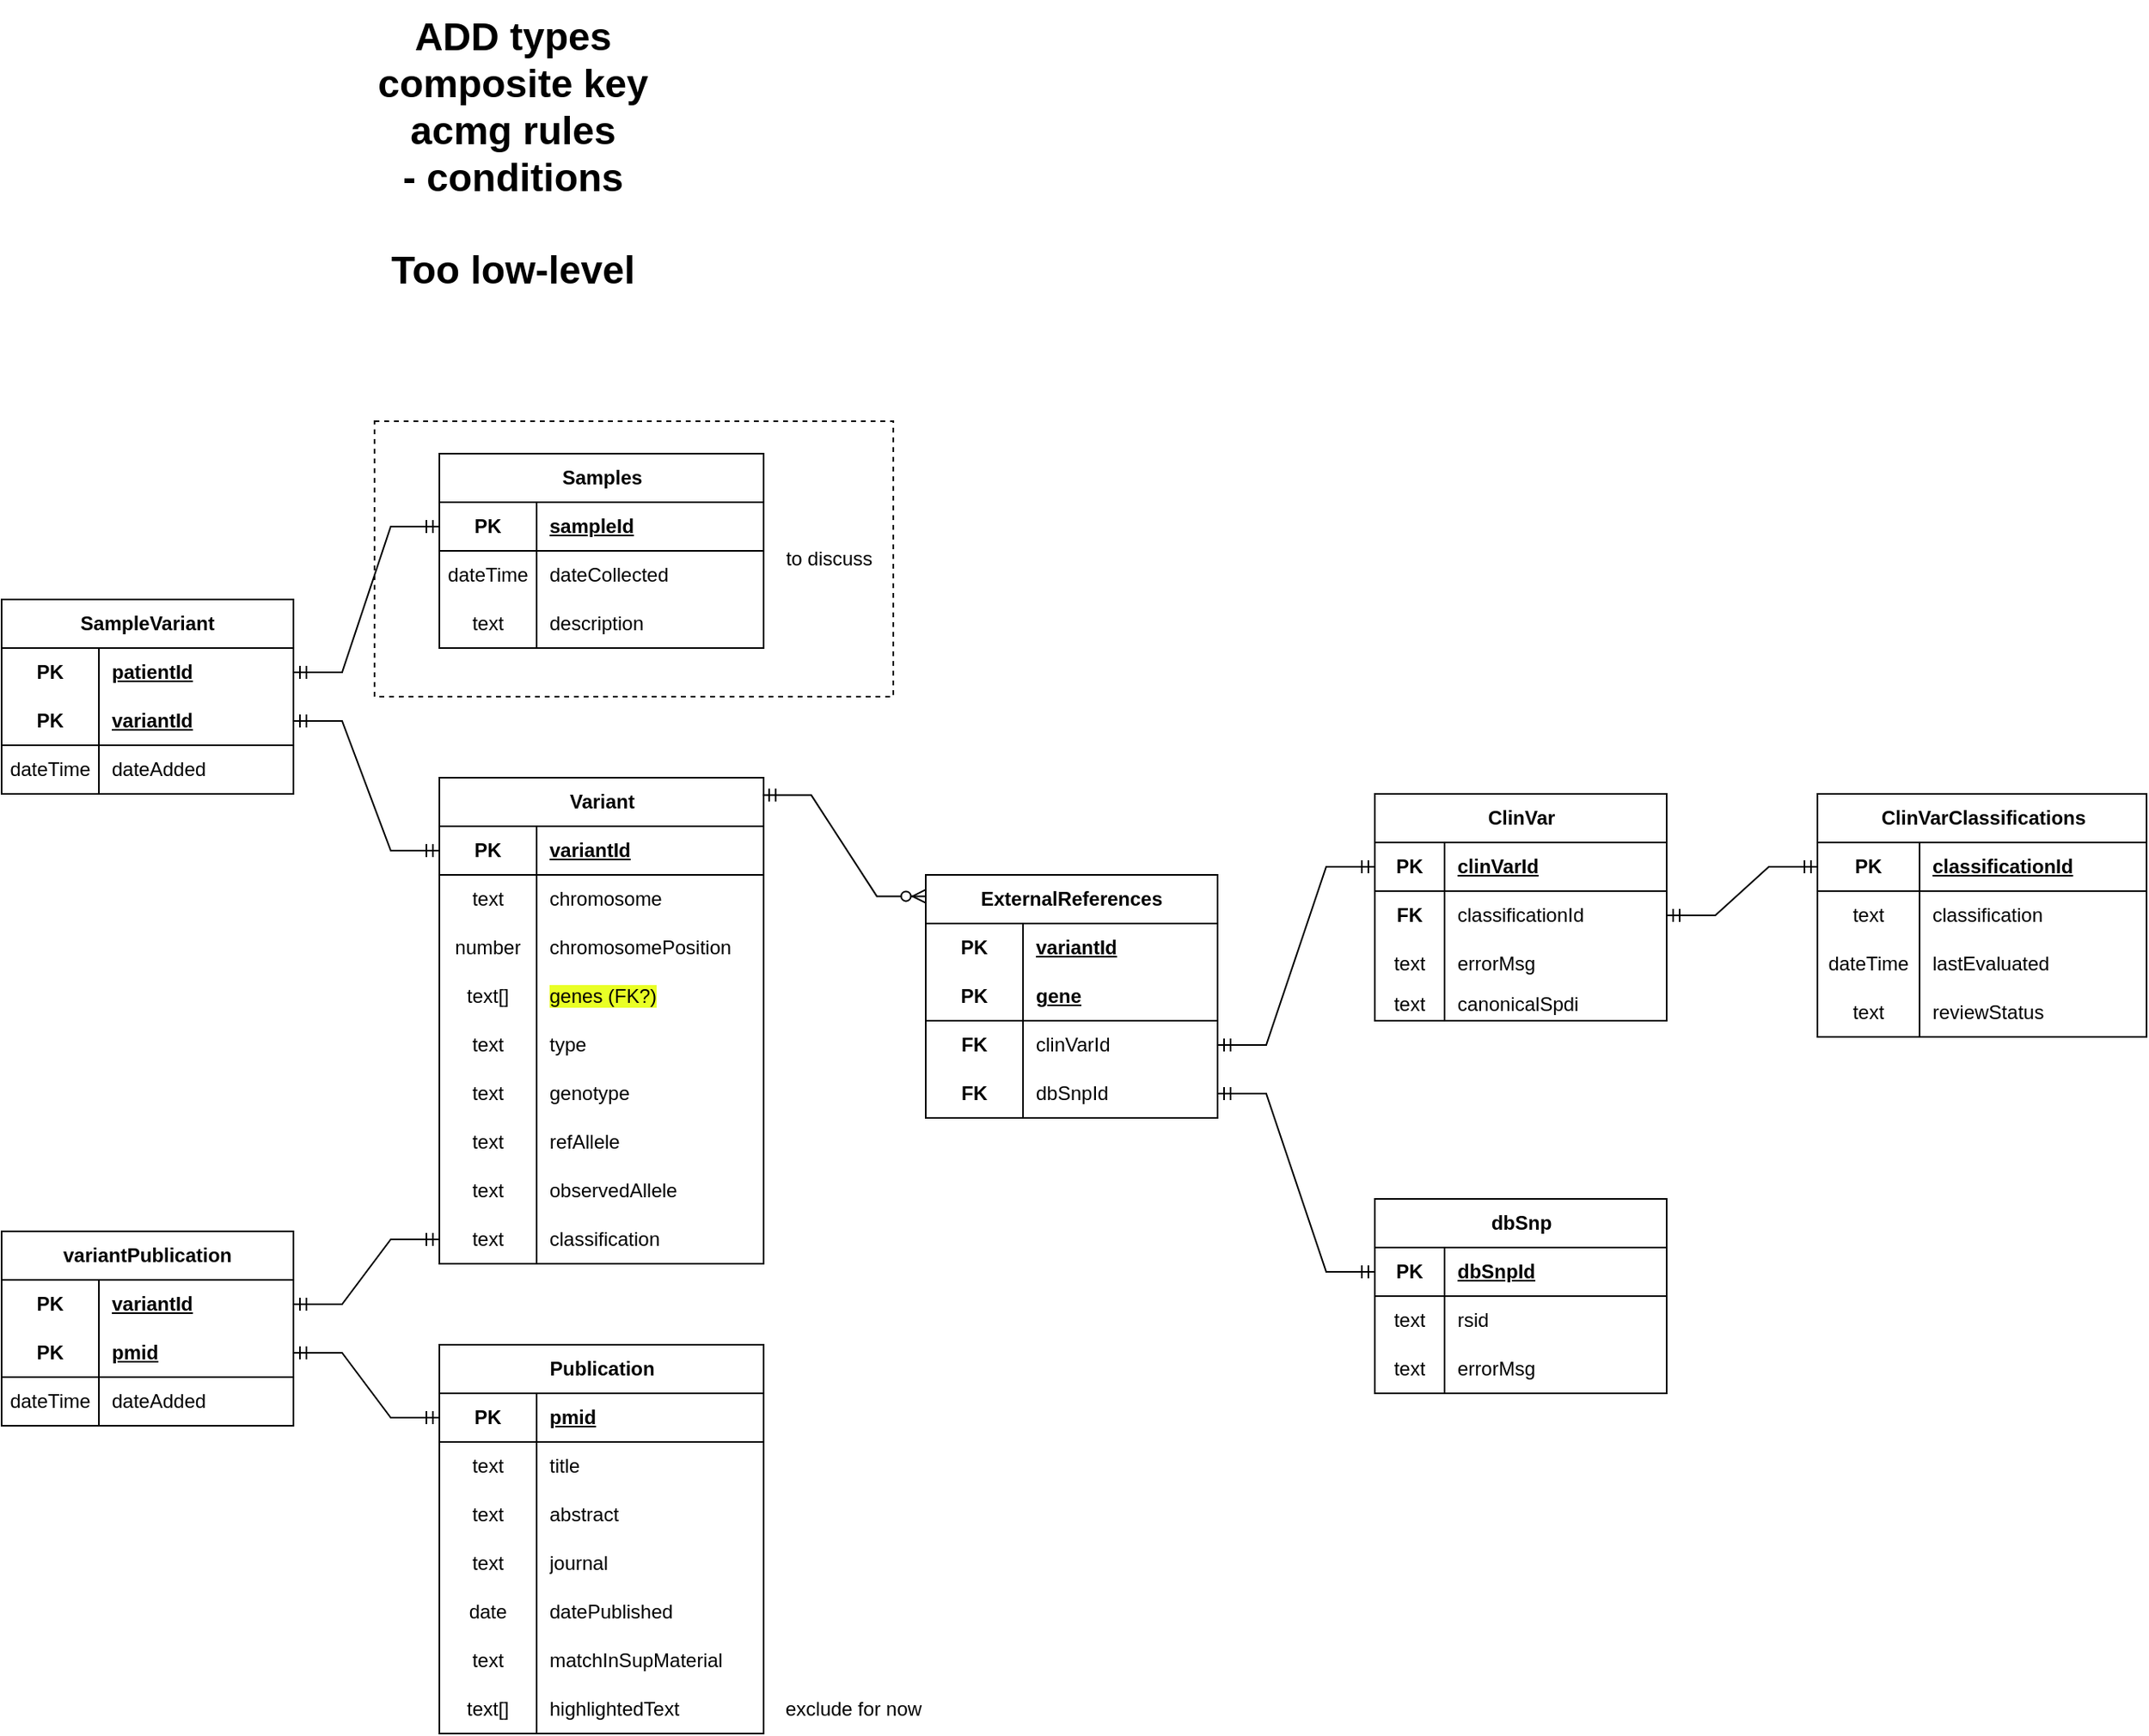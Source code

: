 <mxfile version="22.1.2" type="device" pages="2">
  <diagram name="Page-1" id="n0ZOhfGp7_fPpTbf6uh3">
    <mxGraphModel dx="2636" dy="2230" grid="1" gridSize="10" guides="1" tooltips="1" connect="1" arrows="1" fold="1" page="1" pageScale="1" pageWidth="827" pageHeight="1169" math="0" shadow="0">
      <root>
        <mxCell id="0" />
        <mxCell id="1" parent="0" />
        <mxCell id="UXmly0hNfvdbmVREp-n4-1" value="Variant" style="shape=table;startSize=30;container=1;collapsible=1;childLayout=tableLayout;fixedRows=1;rowLines=0;fontStyle=1;align=center;resizeLast=1;html=1;" parent="1" vertex="1">
          <mxGeometry x="70" y="150" width="200" height="300" as="geometry">
            <mxRectangle x="70" y="150" width="80" height="30" as="alternateBounds" />
          </mxGeometry>
        </mxCell>
        <mxCell id="UXmly0hNfvdbmVREp-n4-2" value="" style="shape=tableRow;horizontal=0;startSize=0;swimlaneHead=0;swimlaneBody=0;fillColor=none;collapsible=0;dropTarget=0;points=[[0,0.5],[1,0.5]];portConstraint=eastwest;top=0;left=0;right=0;bottom=1;" parent="UXmly0hNfvdbmVREp-n4-1" vertex="1">
          <mxGeometry y="30" width="200" height="30" as="geometry" />
        </mxCell>
        <mxCell id="UXmly0hNfvdbmVREp-n4-3" value="PK" style="shape=partialRectangle;connectable=0;fillColor=none;top=0;left=0;bottom=0;right=0;fontStyle=1;overflow=hidden;whiteSpace=wrap;html=1;" parent="UXmly0hNfvdbmVREp-n4-2" vertex="1">
          <mxGeometry width="60" height="30" as="geometry">
            <mxRectangle width="60" height="30" as="alternateBounds" />
          </mxGeometry>
        </mxCell>
        <mxCell id="UXmly0hNfvdbmVREp-n4-4" value="variantId" style="shape=partialRectangle;connectable=0;fillColor=none;top=0;left=0;bottom=0;right=0;align=left;spacingLeft=6;fontStyle=5;overflow=hidden;whiteSpace=wrap;html=1;" parent="UXmly0hNfvdbmVREp-n4-2" vertex="1">
          <mxGeometry x="60" width="140" height="30" as="geometry">
            <mxRectangle width="140" height="30" as="alternateBounds" />
          </mxGeometry>
        </mxCell>
        <mxCell id="UXmly0hNfvdbmVREp-n4-8" value="" style="shape=tableRow;horizontal=0;startSize=0;swimlaneHead=0;swimlaneBody=0;fillColor=none;collapsible=0;dropTarget=0;points=[[0,0.5],[1,0.5]];portConstraint=eastwest;top=0;left=0;right=0;bottom=0;" parent="UXmly0hNfvdbmVREp-n4-1" vertex="1">
          <mxGeometry y="60" width="200" height="30" as="geometry" />
        </mxCell>
        <mxCell id="UXmly0hNfvdbmVREp-n4-9" value="text" style="shape=partialRectangle;connectable=0;fillColor=none;top=0;left=0;bottom=0;right=0;editable=1;overflow=hidden;whiteSpace=wrap;html=1;" parent="UXmly0hNfvdbmVREp-n4-8" vertex="1">
          <mxGeometry width="60" height="30" as="geometry">
            <mxRectangle width="60" height="30" as="alternateBounds" />
          </mxGeometry>
        </mxCell>
        <mxCell id="UXmly0hNfvdbmVREp-n4-10" value="chromosome" style="shape=partialRectangle;connectable=0;fillColor=none;top=0;left=0;bottom=0;right=0;align=left;spacingLeft=6;overflow=hidden;whiteSpace=wrap;html=1;" parent="UXmly0hNfvdbmVREp-n4-8" vertex="1">
          <mxGeometry x="60" width="140" height="30" as="geometry">
            <mxRectangle width="140" height="30" as="alternateBounds" />
          </mxGeometry>
        </mxCell>
        <mxCell id="UXmly0hNfvdbmVREp-n4-11" value="" style="shape=tableRow;horizontal=0;startSize=0;swimlaneHead=0;swimlaneBody=0;fillColor=none;collapsible=0;dropTarget=0;points=[[0,0.5],[1,0.5]];portConstraint=eastwest;top=0;left=0;right=0;bottom=0;" parent="UXmly0hNfvdbmVREp-n4-1" vertex="1">
          <mxGeometry y="90" width="200" height="30" as="geometry" />
        </mxCell>
        <mxCell id="UXmly0hNfvdbmVREp-n4-12" value="number" style="shape=partialRectangle;connectable=0;fillColor=none;top=0;left=0;bottom=0;right=0;editable=1;overflow=hidden;whiteSpace=wrap;html=1;" parent="UXmly0hNfvdbmVREp-n4-11" vertex="1">
          <mxGeometry width="60" height="30" as="geometry">
            <mxRectangle width="60" height="30" as="alternateBounds" />
          </mxGeometry>
        </mxCell>
        <mxCell id="UXmly0hNfvdbmVREp-n4-13" value="chromosomePosition" style="shape=partialRectangle;connectable=0;fillColor=none;top=0;left=0;bottom=0;right=0;align=left;spacingLeft=6;overflow=hidden;whiteSpace=wrap;html=1;" parent="UXmly0hNfvdbmVREp-n4-11" vertex="1">
          <mxGeometry x="60" width="140" height="30" as="geometry">
            <mxRectangle width="140" height="30" as="alternateBounds" />
          </mxGeometry>
        </mxCell>
        <mxCell id="UXmly0hNfvdbmVREp-n4-31" style="shape=tableRow;horizontal=0;startSize=0;swimlaneHead=0;swimlaneBody=0;fillColor=none;collapsible=0;dropTarget=0;points=[[0,0.5],[1,0.5]];portConstraint=eastwest;top=0;left=0;right=0;bottom=0;" parent="UXmly0hNfvdbmVREp-n4-1" vertex="1">
          <mxGeometry y="120" width="200" height="30" as="geometry" />
        </mxCell>
        <mxCell id="UXmly0hNfvdbmVREp-n4-32" value="text[]" style="shape=partialRectangle;connectable=0;fillColor=none;top=0;left=0;bottom=0;right=0;editable=1;overflow=hidden;whiteSpace=wrap;html=1;" parent="UXmly0hNfvdbmVREp-n4-31" vertex="1">
          <mxGeometry width="60" height="30" as="geometry">
            <mxRectangle width="60" height="30" as="alternateBounds" />
          </mxGeometry>
        </mxCell>
        <mxCell id="UXmly0hNfvdbmVREp-n4-33" value="&lt;span style=&quot;background-color: rgb(233, 255, 38);&quot;&gt;genes (FK?)&lt;/span&gt;" style="shape=partialRectangle;connectable=0;fillColor=none;top=0;left=0;bottom=0;right=0;align=left;spacingLeft=6;overflow=hidden;whiteSpace=wrap;html=1;" parent="UXmly0hNfvdbmVREp-n4-31" vertex="1">
          <mxGeometry x="60" width="140" height="30" as="geometry">
            <mxRectangle width="140" height="30" as="alternateBounds" />
          </mxGeometry>
        </mxCell>
        <mxCell id="UXmly0hNfvdbmVREp-n4-34" style="shape=tableRow;horizontal=0;startSize=0;swimlaneHead=0;swimlaneBody=0;fillColor=none;collapsible=0;dropTarget=0;points=[[0,0.5],[1,0.5]];portConstraint=eastwest;top=0;left=0;right=0;bottom=0;" parent="UXmly0hNfvdbmVREp-n4-1" vertex="1">
          <mxGeometry y="150" width="200" height="30" as="geometry" />
        </mxCell>
        <mxCell id="UXmly0hNfvdbmVREp-n4-35" value="text" style="shape=partialRectangle;connectable=0;fillColor=none;top=0;left=0;bottom=0;right=0;editable=1;overflow=hidden;whiteSpace=wrap;html=1;" parent="UXmly0hNfvdbmVREp-n4-34" vertex="1">
          <mxGeometry width="60" height="30" as="geometry">
            <mxRectangle width="60" height="30" as="alternateBounds" />
          </mxGeometry>
        </mxCell>
        <mxCell id="UXmly0hNfvdbmVREp-n4-36" value="type" style="shape=partialRectangle;connectable=0;fillColor=none;top=0;left=0;bottom=0;right=0;align=left;spacingLeft=6;overflow=hidden;whiteSpace=wrap;html=1;" parent="UXmly0hNfvdbmVREp-n4-34" vertex="1">
          <mxGeometry x="60" width="140" height="30" as="geometry">
            <mxRectangle width="140" height="30" as="alternateBounds" />
          </mxGeometry>
        </mxCell>
        <mxCell id="UXmly0hNfvdbmVREp-n4-37" style="shape=tableRow;horizontal=0;startSize=0;swimlaneHead=0;swimlaneBody=0;fillColor=none;collapsible=0;dropTarget=0;points=[[0,0.5],[1,0.5]];portConstraint=eastwest;top=0;left=0;right=0;bottom=0;" parent="UXmly0hNfvdbmVREp-n4-1" vertex="1">
          <mxGeometry y="180" width="200" height="30" as="geometry" />
        </mxCell>
        <mxCell id="UXmly0hNfvdbmVREp-n4-38" value="text" style="shape=partialRectangle;connectable=0;fillColor=none;top=0;left=0;bottom=0;right=0;editable=1;overflow=hidden;whiteSpace=wrap;html=1;" parent="UXmly0hNfvdbmVREp-n4-37" vertex="1">
          <mxGeometry width="60" height="30" as="geometry">
            <mxRectangle width="60" height="30" as="alternateBounds" />
          </mxGeometry>
        </mxCell>
        <mxCell id="UXmly0hNfvdbmVREp-n4-39" value="genotype" style="shape=partialRectangle;connectable=0;fillColor=none;top=0;left=0;bottom=0;right=0;align=left;spacingLeft=6;overflow=hidden;whiteSpace=wrap;html=1;" parent="UXmly0hNfvdbmVREp-n4-37" vertex="1">
          <mxGeometry x="60" width="140" height="30" as="geometry">
            <mxRectangle width="140" height="30" as="alternateBounds" />
          </mxGeometry>
        </mxCell>
        <mxCell id="UXmly0hNfvdbmVREp-n4-40" style="shape=tableRow;horizontal=0;startSize=0;swimlaneHead=0;swimlaneBody=0;fillColor=none;collapsible=0;dropTarget=0;points=[[0,0.5],[1,0.5]];portConstraint=eastwest;top=0;left=0;right=0;bottom=0;" parent="UXmly0hNfvdbmVREp-n4-1" vertex="1">
          <mxGeometry y="210" width="200" height="30" as="geometry" />
        </mxCell>
        <mxCell id="UXmly0hNfvdbmVREp-n4-41" value="text" style="shape=partialRectangle;connectable=0;fillColor=none;top=0;left=0;bottom=0;right=0;editable=1;overflow=hidden;whiteSpace=wrap;html=1;" parent="UXmly0hNfvdbmVREp-n4-40" vertex="1">
          <mxGeometry width="60" height="30" as="geometry">
            <mxRectangle width="60" height="30" as="alternateBounds" />
          </mxGeometry>
        </mxCell>
        <mxCell id="UXmly0hNfvdbmVREp-n4-42" value="refAllele" style="shape=partialRectangle;connectable=0;fillColor=none;top=0;left=0;bottom=0;right=0;align=left;spacingLeft=6;overflow=hidden;whiteSpace=wrap;html=1;" parent="UXmly0hNfvdbmVREp-n4-40" vertex="1">
          <mxGeometry x="60" width="140" height="30" as="geometry">
            <mxRectangle width="140" height="30" as="alternateBounds" />
          </mxGeometry>
        </mxCell>
        <mxCell id="UXmly0hNfvdbmVREp-n4-43" style="shape=tableRow;horizontal=0;startSize=0;swimlaneHead=0;swimlaneBody=0;fillColor=none;collapsible=0;dropTarget=0;points=[[0,0.5],[1,0.5]];portConstraint=eastwest;top=0;left=0;right=0;bottom=0;" parent="UXmly0hNfvdbmVREp-n4-1" vertex="1">
          <mxGeometry y="240" width="200" height="30" as="geometry" />
        </mxCell>
        <mxCell id="UXmly0hNfvdbmVREp-n4-44" value="text" style="shape=partialRectangle;connectable=0;fillColor=none;top=0;left=0;bottom=0;right=0;editable=1;overflow=hidden;whiteSpace=wrap;html=1;" parent="UXmly0hNfvdbmVREp-n4-43" vertex="1">
          <mxGeometry width="60" height="30" as="geometry">
            <mxRectangle width="60" height="30" as="alternateBounds" />
          </mxGeometry>
        </mxCell>
        <mxCell id="UXmly0hNfvdbmVREp-n4-45" value="observedAllele" style="shape=partialRectangle;connectable=0;fillColor=none;top=0;left=0;bottom=0;right=0;align=left;spacingLeft=6;overflow=hidden;whiteSpace=wrap;html=1;" parent="UXmly0hNfvdbmVREp-n4-43" vertex="1">
          <mxGeometry x="60" width="140" height="30" as="geometry">
            <mxRectangle width="140" height="30" as="alternateBounds" />
          </mxGeometry>
        </mxCell>
        <mxCell id="UXmly0hNfvdbmVREp-n4-46" style="shape=tableRow;horizontal=0;startSize=0;swimlaneHead=0;swimlaneBody=0;fillColor=none;collapsible=0;dropTarget=0;points=[[0,0.5],[1,0.5]];portConstraint=eastwest;top=0;left=0;right=0;bottom=0;" parent="UXmly0hNfvdbmVREp-n4-1" vertex="1">
          <mxGeometry y="270" width="200" height="30" as="geometry" />
        </mxCell>
        <mxCell id="UXmly0hNfvdbmVREp-n4-47" value="text" style="shape=partialRectangle;connectable=0;fillColor=none;top=0;left=0;bottom=0;right=0;editable=1;overflow=hidden;whiteSpace=wrap;html=1;" parent="UXmly0hNfvdbmVREp-n4-46" vertex="1">
          <mxGeometry width="60" height="30" as="geometry">
            <mxRectangle width="60" height="30" as="alternateBounds" />
          </mxGeometry>
        </mxCell>
        <mxCell id="UXmly0hNfvdbmVREp-n4-48" value="classification" style="shape=partialRectangle;connectable=0;fillColor=none;top=0;left=0;bottom=0;right=0;align=left;spacingLeft=6;overflow=hidden;whiteSpace=wrap;html=1;" parent="UXmly0hNfvdbmVREp-n4-46" vertex="1">
          <mxGeometry x="60" width="140" height="30" as="geometry">
            <mxRectangle width="140" height="30" as="alternateBounds" />
          </mxGeometry>
        </mxCell>
        <mxCell id="UXmly0hNfvdbmVREp-n4-52" value="ClinVar" style="shape=table;startSize=30;container=1;collapsible=1;childLayout=tableLayout;fixedRows=1;rowLines=0;fontStyle=1;align=center;resizeLast=1;html=1;" parent="1" vertex="1">
          <mxGeometry x="647" y="160" width="180" height="140" as="geometry" />
        </mxCell>
        <mxCell id="UXmly0hNfvdbmVREp-n4-53" value="" style="shape=tableRow;horizontal=0;startSize=0;swimlaneHead=0;swimlaneBody=0;fillColor=none;collapsible=0;dropTarget=0;points=[[0,0.5],[1,0.5]];portConstraint=eastwest;top=0;left=0;right=0;bottom=1;" parent="UXmly0hNfvdbmVREp-n4-52" vertex="1">
          <mxGeometry y="30" width="180" height="30" as="geometry" />
        </mxCell>
        <mxCell id="UXmly0hNfvdbmVREp-n4-54" value="PK" style="shape=partialRectangle;connectable=0;fillColor=none;top=0;left=0;bottom=0;right=0;fontStyle=1;overflow=hidden;whiteSpace=wrap;html=1;" parent="UXmly0hNfvdbmVREp-n4-53" vertex="1">
          <mxGeometry width="43" height="30" as="geometry">
            <mxRectangle width="43" height="30" as="alternateBounds" />
          </mxGeometry>
        </mxCell>
        <mxCell id="UXmly0hNfvdbmVREp-n4-55" value="clinVarId" style="shape=partialRectangle;connectable=0;fillColor=none;top=0;left=0;bottom=0;right=0;align=left;spacingLeft=6;fontStyle=5;overflow=hidden;whiteSpace=wrap;html=1;" parent="UXmly0hNfvdbmVREp-n4-53" vertex="1">
          <mxGeometry x="43" width="137" height="30" as="geometry">
            <mxRectangle width="137" height="30" as="alternateBounds" />
          </mxGeometry>
        </mxCell>
        <mxCell id="UXmly0hNfvdbmVREp-n4-56" value="" style="shape=tableRow;horizontal=0;startSize=0;swimlaneHead=0;swimlaneBody=0;fillColor=none;collapsible=0;dropTarget=0;points=[[0,0.5],[1,0.5]];portConstraint=eastwest;top=0;left=0;right=0;bottom=0;" parent="UXmly0hNfvdbmVREp-n4-52" vertex="1">
          <mxGeometry y="60" width="180" height="30" as="geometry" />
        </mxCell>
        <mxCell id="UXmly0hNfvdbmVREp-n4-57" value="&lt;b&gt;FK&lt;/b&gt;" style="shape=partialRectangle;connectable=0;fillColor=none;top=0;left=0;bottom=0;right=0;editable=1;overflow=hidden;whiteSpace=wrap;html=1;" parent="UXmly0hNfvdbmVREp-n4-56" vertex="1">
          <mxGeometry width="43" height="30" as="geometry">
            <mxRectangle width="43" height="30" as="alternateBounds" />
          </mxGeometry>
        </mxCell>
        <mxCell id="UXmly0hNfvdbmVREp-n4-58" value="classificationId" style="shape=partialRectangle;connectable=0;fillColor=none;top=0;left=0;bottom=0;right=0;align=left;spacingLeft=6;overflow=hidden;whiteSpace=wrap;html=1;" parent="UXmly0hNfvdbmVREp-n4-56" vertex="1">
          <mxGeometry x="43" width="137" height="30" as="geometry">
            <mxRectangle width="137" height="30" as="alternateBounds" />
          </mxGeometry>
        </mxCell>
        <mxCell id="UXmly0hNfvdbmVREp-n4-59" value="" style="shape=tableRow;horizontal=0;startSize=0;swimlaneHead=0;swimlaneBody=0;fillColor=none;collapsible=0;dropTarget=0;points=[[0,0.5],[1,0.5]];portConstraint=eastwest;top=0;left=0;right=0;bottom=0;" parent="UXmly0hNfvdbmVREp-n4-52" vertex="1">
          <mxGeometry y="90" width="180" height="30" as="geometry" />
        </mxCell>
        <mxCell id="UXmly0hNfvdbmVREp-n4-60" value="text" style="shape=partialRectangle;connectable=0;fillColor=none;top=0;left=0;bottom=0;right=0;editable=1;overflow=hidden;whiteSpace=wrap;html=1;" parent="UXmly0hNfvdbmVREp-n4-59" vertex="1">
          <mxGeometry width="43" height="30" as="geometry">
            <mxRectangle width="43" height="30" as="alternateBounds" />
          </mxGeometry>
        </mxCell>
        <mxCell id="UXmly0hNfvdbmVREp-n4-61" value="errorMsg" style="shape=partialRectangle;connectable=0;fillColor=none;top=0;left=0;bottom=0;right=0;align=left;spacingLeft=6;overflow=hidden;whiteSpace=wrap;html=1;" parent="UXmly0hNfvdbmVREp-n4-59" vertex="1">
          <mxGeometry x="43" width="137" height="30" as="geometry">
            <mxRectangle width="137" height="30" as="alternateBounds" />
          </mxGeometry>
        </mxCell>
        <mxCell id="UXmly0hNfvdbmVREp-n4-265" style="shape=tableRow;horizontal=0;startSize=0;swimlaneHead=0;swimlaneBody=0;fillColor=none;collapsible=0;dropTarget=0;points=[[0,0.5],[1,0.5]];portConstraint=eastwest;top=0;left=0;right=0;bottom=0;" parent="UXmly0hNfvdbmVREp-n4-52" vertex="1">
          <mxGeometry y="120" width="180" height="20" as="geometry" />
        </mxCell>
        <mxCell id="UXmly0hNfvdbmVREp-n4-266" value="text" style="shape=partialRectangle;connectable=0;fillColor=none;top=0;left=0;bottom=0;right=0;editable=1;overflow=hidden;whiteSpace=wrap;html=1;" parent="UXmly0hNfvdbmVREp-n4-265" vertex="1">
          <mxGeometry width="43" height="20" as="geometry">
            <mxRectangle width="43" height="20" as="alternateBounds" />
          </mxGeometry>
        </mxCell>
        <mxCell id="UXmly0hNfvdbmVREp-n4-267" value="canonicalSpdi" style="shape=partialRectangle;connectable=0;fillColor=none;top=0;left=0;bottom=0;right=0;align=left;spacingLeft=6;overflow=hidden;whiteSpace=wrap;html=1;" parent="UXmly0hNfvdbmVREp-n4-265" vertex="1">
          <mxGeometry x="43" width="137" height="20" as="geometry">
            <mxRectangle width="137" height="20" as="alternateBounds" />
          </mxGeometry>
        </mxCell>
        <mxCell id="UXmly0hNfvdbmVREp-n4-101" value="&lt;b&gt;&lt;font style=&quot;font-size: 24px;&quot;&gt;ADD types&lt;br&gt;composite key&lt;br&gt;acmg rules&lt;br&gt;- conditions&lt;br&gt;&lt;br&gt;Too low-level&lt;br&gt;&lt;/font&gt;&lt;/b&gt;" style="text;html=1;align=center;verticalAlign=middle;resizable=0;points=[];autosize=1;strokeColor=none;fillColor=none;" parent="1" vertex="1">
          <mxGeometry x="20" y="-330" width="190" height="190" as="geometry" />
        </mxCell>
        <mxCell id="UXmly0hNfvdbmVREp-n4-102" value="ExternalReferences" style="shape=table;startSize=30;container=1;collapsible=1;childLayout=tableLayout;fixedRows=1;rowLines=0;fontStyle=1;align=center;resizeLast=1;html=1;whiteSpace=wrap;" parent="1" vertex="1">
          <mxGeometry x="370" y="210" width="180" height="150" as="geometry" />
        </mxCell>
        <mxCell id="UXmly0hNfvdbmVREp-n4-103" value="" style="shape=tableRow;horizontal=0;startSize=0;swimlaneHead=0;swimlaneBody=0;fillColor=none;collapsible=0;dropTarget=0;points=[[0,0.5],[1,0.5]];portConstraint=eastwest;top=0;left=0;right=0;bottom=0;html=1;" parent="UXmly0hNfvdbmVREp-n4-102" vertex="1">
          <mxGeometry y="30" width="180" height="30" as="geometry" />
        </mxCell>
        <mxCell id="UXmly0hNfvdbmVREp-n4-104" value="PK" style="shape=partialRectangle;connectable=0;fillColor=none;top=0;left=0;bottom=0;right=0;fontStyle=1;overflow=hidden;html=1;whiteSpace=wrap;" parent="UXmly0hNfvdbmVREp-n4-103" vertex="1">
          <mxGeometry width="60" height="30" as="geometry">
            <mxRectangle width="60" height="30" as="alternateBounds" />
          </mxGeometry>
        </mxCell>
        <mxCell id="UXmly0hNfvdbmVREp-n4-105" value="variantId" style="shape=partialRectangle;connectable=0;fillColor=none;top=0;left=0;bottom=0;right=0;align=left;spacingLeft=6;fontStyle=5;overflow=hidden;html=1;whiteSpace=wrap;" parent="UXmly0hNfvdbmVREp-n4-103" vertex="1">
          <mxGeometry x="60" width="120" height="30" as="geometry">
            <mxRectangle width="120" height="30" as="alternateBounds" />
          </mxGeometry>
        </mxCell>
        <mxCell id="UXmly0hNfvdbmVREp-n4-106" value="" style="shape=tableRow;horizontal=0;startSize=0;swimlaneHead=0;swimlaneBody=0;fillColor=none;collapsible=0;dropTarget=0;points=[[0,0.5],[1,0.5]];portConstraint=eastwest;top=0;left=0;right=0;bottom=1;html=1;" parent="UXmly0hNfvdbmVREp-n4-102" vertex="1">
          <mxGeometry y="60" width="180" height="30" as="geometry" />
        </mxCell>
        <mxCell id="UXmly0hNfvdbmVREp-n4-107" value="PK" style="shape=partialRectangle;connectable=0;fillColor=none;top=0;left=0;bottom=0;right=0;fontStyle=1;overflow=hidden;html=1;whiteSpace=wrap;" parent="UXmly0hNfvdbmVREp-n4-106" vertex="1">
          <mxGeometry width="60" height="30" as="geometry">
            <mxRectangle width="60" height="30" as="alternateBounds" />
          </mxGeometry>
        </mxCell>
        <mxCell id="UXmly0hNfvdbmVREp-n4-108" value="gene" style="shape=partialRectangle;connectable=0;fillColor=none;top=0;left=0;bottom=0;right=0;align=left;spacingLeft=6;fontStyle=5;overflow=hidden;html=1;whiteSpace=wrap;" parent="UXmly0hNfvdbmVREp-n4-106" vertex="1">
          <mxGeometry x="60" width="120" height="30" as="geometry">
            <mxRectangle width="120" height="30" as="alternateBounds" />
          </mxGeometry>
        </mxCell>
        <mxCell id="UXmly0hNfvdbmVREp-n4-109" value="" style="shape=tableRow;horizontal=0;startSize=0;swimlaneHead=0;swimlaneBody=0;fillColor=none;collapsible=0;dropTarget=0;points=[[0,0.5],[1,0.5]];portConstraint=eastwest;top=0;left=0;right=0;bottom=0;html=1;" parent="UXmly0hNfvdbmVREp-n4-102" vertex="1">
          <mxGeometry y="90" width="180" height="30" as="geometry" />
        </mxCell>
        <mxCell id="UXmly0hNfvdbmVREp-n4-110" value="&lt;b&gt;FK&lt;/b&gt;" style="shape=partialRectangle;connectable=0;fillColor=none;top=0;left=0;bottom=0;right=0;editable=1;overflow=hidden;html=1;whiteSpace=wrap;" parent="UXmly0hNfvdbmVREp-n4-109" vertex="1">
          <mxGeometry width="60" height="30" as="geometry">
            <mxRectangle width="60" height="30" as="alternateBounds" />
          </mxGeometry>
        </mxCell>
        <mxCell id="UXmly0hNfvdbmVREp-n4-111" value="clinVarId" style="shape=partialRectangle;connectable=0;fillColor=none;top=0;left=0;bottom=0;right=0;align=left;spacingLeft=6;overflow=hidden;html=1;whiteSpace=wrap;" parent="UXmly0hNfvdbmVREp-n4-109" vertex="1">
          <mxGeometry x="60" width="120" height="30" as="geometry">
            <mxRectangle width="120" height="30" as="alternateBounds" />
          </mxGeometry>
        </mxCell>
        <mxCell id="UXmly0hNfvdbmVREp-n4-112" value="" style="shape=tableRow;horizontal=0;startSize=0;swimlaneHead=0;swimlaneBody=0;fillColor=none;collapsible=0;dropTarget=0;points=[[0,0.5],[1,0.5]];portConstraint=eastwest;top=0;left=0;right=0;bottom=0;html=1;" parent="UXmly0hNfvdbmVREp-n4-102" vertex="1">
          <mxGeometry y="120" width="180" height="30" as="geometry" />
        </mxCell>
        <mxCell id="UXmly0hNfvdbmVREp-n4-113" value="&lt;b&gt;FK&lt;/b&gt;" style="shape=partialRectangle;connectable=0;fillColor=none;top=0;left=0;bottom=0;right=0;editable=1;overflow=hidden;html=1;whiteSpace=wrap;" parent="UXmly0hNfvdbmVREp-n4-112" vertex="1">
          <mxGeometry width="60" height="30" as="geometry">
            <mxRectangle width="60" height="30" as="alternateBounds" />
          </mxGeometry>
        </mxCell>
        <mxCell id="UXmly0hNfvdbmVREp-n4-114" value="dbSnpId" style="shape=partialRectangle;connectable=0;fillColor=none;top=0;left=0;bottom=0;right=0;align=left;spacingLeft=6;overflow=hidden;html=1;whiteSpace=wrap;" parent="UXmly0hNfvdbmVREp-n4-112" vertex="1">
          <mxGeometry x="60" width="120" height="30" as="geometry">
            <mxRectangle width="120" height="30" as="alternateBounds" />
          </mxGeometry>
        </mxCell>
        <mxCell id="UXmly0hNfvdbmVREp-n4-115" value="dbSnp" style="shape=table;startSize=30;container=1;collapsible=1;childLayout=tableLayout;fixedRows=1;rowLines=0;fontStyle=1;align=center;resizeLast=1;html=1;" parent="1" vertex="1">
          <mxGeometry x="647" y="410" width="180" height="120" as="geometry" />
        </mxCell>
        <mxCell id="UXmly0hNfvdbmVREp-n4-116" value="" style="shape=tableRow;horizontal=0;startSize=0;swimlaneHead=0;swimlaneBody=0;fillColor=none;collapsible=0;dropTarget=0;points=[[0,0.5],[1,0.5]];portConstraint=eastwest;top=0;left=0;right=0;bottom=1;" parent="UXmly0hNfvdbmVREp-n4-115" vertex="1">
          <mxGeometry y="30" width="180" height="30" as="geometry" />
        </mxCell>
        <mxCell id="UXmly0hNfvdbmVREp-n4-117" value="PK" style="shape=partialRectangle;connectable=0;fillColor=none;top=0;left=0;bottom=0;right=0;fontStyle=1;overflow=hidden;whiteSpace=wrap;html=1;" parent="UXmly0hNfvdbmVREp-n4-116" vertex="1">
          <mxGeometry width="43" height="30" as="geometry">
            <mxRectangle width="43" height="30" as="alternateBounds" />
          </mxGeometry>
        </mxCell>
        <mxCell id="UXmly0hNfvdbmVREp-n4-118" value="dbSnpId" style="shape=partialRectangle;connectable=0;fillColor=none;top=0;left=0;bottom=0;right=0;align=left;spacingLeft=6;fontStyle=5;overflow=hidden;whiteSpace=wrap;html=1;" parent="UXmly0hNfvdbmVREp-n4-116" vertex="1">
          <mxGeometry x="43" width="137" height="30" as="geometry">
            <mxRectangle width="137" height="30" as="alternateBounds" />
          </mxGeometry>
        </mxCell>
        <mxCell id="UXmly0hNfvdbmVREp-n4-119" value="" style="shape=tableRow;horizontal=0;startSize=0;swimlaneHead=0;swimlaneBody=0;fillColor=none;collapsible=0;dropTarget=0;points=[[0,0.5],[1,0.5]];portConstraint=eastwest;top=0;left=0;right=0;bottom=0;" parent="UXmly0hNfvdbmVREp-n4-115" vertex="1">
          <mxGeometry y="60" width="180" height="30" as="geometry" />
        </mxCell>
        <mxCell id="UXmly0hNfvdbmVREp-n4-120" value="text" style="shape=partialRectangle;connectable=0;fillColor=none;top=0;left=0;bottom=0;right=0;editable=1;overflow=hidden;whiteSpace=wrap;html=1;" parent="UXmly0hNfvdbmVREp-n4-119" vertex="1">
          <mxGeometry width="43" height="30" as="geometry">
            <mxRectangle width="43" height="30" as="alternateBounds" />
          </mxGeometry>
        </mxCell>
        <mxCell id="UXmly0hNfvdbmVREp-n4-121" value="rsid" style="shape=partialRectangle;connectable=0;fillColor=none;top=0;left=0;bottom=0;right=0;align=left;spacingLeft=6;overflow=hidden;whiteSpace=wrap;html=1;" parent="UXmly0hNfvdbmVREp-n4-119" vertex="1">
          <mxGeometry x="43" width="137" height="30" as="geometry">
            <mxRectangle width="137" height="30" as="alternateBounds" />
          </mxGeometry>
        </mxCell>
        <mxCell id="UXmly0hNfvdbmVREp-n4-122" value="" style="shape=tableRow;horizontal=0;startSize=0;swimlaneHead=0;swimlaneBody=0;fillColor=none;collapsible=0;dropTarget=0;points=[[0,0.5],[1,0.5]];portConstraint=eastwest;top=0;left=0;right=0;bottom=0;" parent="UXmly0hNfvdbmVREp-n4-115" vertex="1">
          <mxGeometry y="90" width="180" height="30" as="geometry" />
        </mxCell>
        <mxCell id="UXmly0hNfvdbmVREp-n4-123" value="text" style="shape=partialRectangle;connectable=0;fillColor=none;top=0;left=0;bottom=0;right=0;editable=1;overflow=hidden;whiteSpace=wrap;html=1;" parent="UXmly0hNfvdbmVREp-n4-122" vertex="1">
          <mxGeometry width="43" height="30" as="geometry">
            <mxRectangle width="43" height="30" as="alternateBounds" />
          </mxGeometry>
        </mxCell>
        <mxCell id="UXmly0hNfvdbmVREp-n4-124" value="errorMsg" style="shape=partialRectangle;connectable=0;fillColor=none;top=0;left=0;bottom=0;right=0;align=left;spacingLeft=6;overflow=hidden;whiteSpace=wrap;html=1;" parent="UXmly0hNfvdbmVREp-n4-122" vertex="1">
          <mxGeometry x="43" width="137" height="30" as="geometry">
            <mxRectangle width="137" height="30" as="alternateBounds" />
          </mxGeometry>
        </mxCell>
        <mxCell id="UXmly0hNfvdbmVREp-n4-125" value="" style="edgeStyle=entityRelationEdgeStyle;fontSize=12;html=1;endArrow=ERmandOne;startArrow=ERmandOne;rounded=0;entryX=0;entryY=0.5;entryDx=0;entryDy=0;exitX=1;exitY=0.5;exitDx=0;exitDy=0;" parent="1" source="UXmly0hNfvdbmVREp-n4-109" target="UXmly0hNfvdbmVREp-n4-53" edge="1">
          <mxGeometry width="100" height="100" relative="1" as="geometry">
            <mxPoint x="470" y="460" as="sourcePoint" />
            <mxPoint x="570" y="360" as="targetPoint" />
          </mxGeometry>
        </mxCell>
        <mxCell id="UXmly0hNfvdbmVREp-n4-126" value="" style="edgeStyle=entityRelationEdgeStyle;fontSize=12;html=1;endArrow=ERmandOne;startArrow=ERmandOne;rounded=0;entryX=0;entryY=0.5;entryDx=0;entryDy=0;exitX=1;exitY=0.5;exitDx=0;exitDy=0;" parent="1" source="UXmly0hNfvdbmVREp-n4-112" target="UXmly0hNfvdbmVREp-n4-116" edge="1">
          <mxGeometry width="100" height="100" relative="1" as="geometry">
            <mxPoint x="470" y="560" as="sourcePoint" />
            <mxPoint x="570" y="460" as="targetPoint" />
          </mxGeometry>
        </mxCell>
        <mxCell id="UXmly0hNfvdbmVREp-n4-128" value="" style="edgeStyle=entityRelationEdgeStyle;fontSize=12;html=1;endArrow=ERzeroToMany;startArrow=ERmandOne;rounded=0;exitX=0.997;exitY=0.036;exitDx=0;exitDy=0;exitPerimeter=0;entryX=-0.001;entryY=0.088;entryDx=0;entryDy=0;entryPerimeter=0;" parent="1" source="UXmly0hNfvdbmVREp-n4-1" target="UXmly0hNfvdbmVREp-n4-102" edge="1">
          <mxGeometry width="100" height="100" relative="1" as="geometry">
            <mxPoint x="400" y="460" as="sourcePoint" />
            <mxPoint x="500" y="360" as="targetPoint" />
          </mxGeometry>
        </mxCell>
        <mxCell id="UXmly0hNfvdbmVREp-n4-129" value="Samples" style="shape=table;startSize=30;container=1;collapsible=1;childLayout=tableLayout;fixedRows=1;rowLines=0;fontStyle=1;align=center;resizeLast=1;html=1;" parent="1" vertex="1">
          <mxGeometry x="70" y="-50" width="200" height="120" as="geometry" />
        </mxCell>
        <mxCell id="UXmly0hNfvdbmVREp-n4-130" value="" style="shape=tableRow;horizontal=0;startSize=0;swimlaneHead=0;swimlaneBody=0;fillColor=none;collapsible=0;dropTarget=0;points=[[0,0.5],[1,0.5]];portConstraint=eastwest;top=0;left=0;right=0;bottom=1;" parent="UXmly0hNfvdbmVREp-n4-129" vertex="1">
          <mxGeometry y="30" width="200" height="30" as="geometry" />
        </mxCell>
        <mxCell id="UXmly0hNfvdbmVREp-n4-131" value="PK" style="shape=partialRectangle;connectable=0;fillColor=none;top=0;left=0;bottom=0;right=0;fontStyle=1;overflow=hidden;whiteSpace=wrap;html=1;" parent="UXmly0hNfvdbmVREp-n4-130" vertex="1">
          <mxGeometry width="60" height="30" as="geometry">
            <mxRectangle width="60" height="30" as="alternateBounds" />
          </mxGeometry>
        </mxCell>
        <mxCell id="UXmly0hNfvdbmVREp-n4-132" value="sampleId" style="shape=partialRectangle;connectable=0;fillColor=none;top=0;left=0;bottom=0;right=0;align=left;spacingLeft=6;fontStyle=5;overflow=hidden;whiteSpace=wrap;html=1;" parent="UXmly0hNfvdbmVREp-n4-130" vertex="1">
          <mxGeometry x="60" width="140" height="30" as="geometry">
            <mxRectangle width="140" height="30" as="alternateBounds" />
          </mxGeometry>
        </mxCell>
        <mxCell id="UXmly0hNfvdbmVREp-n4-133" value="" style="shape=tableRow;horizontal=0;startSize=0;swimlaneHead=0;swimlaneBody=0;fillColor=none;collapsible=0;dropTarget=0;points=[[0,0.5],[1,0.5]];portConstraint=eastwest;top=0;left=0;right=0;bottom=0;" parent="UXmly0hNfvdbmVREp-n4-129" vertex="1">
          <mxGeometry y="60" width="200" height="30" as="geometry" />
        </mxCell>
        <mxCell id="UXmly0hNfvdbmVREp-n4-134" value="dateTime" style="shape=partialRectangle;connectable=0;fillColor=none;top=0;left=0;bottom=0;right=0;editable=1;overflow=hidden;whiteSpace=wrap;html=1;" parent="UXmly0hNfvdbmVREp-n4-133" vertex="1">
          <mxGeometry width="60" height="30" as="geometry">
            <mxRectangle width="60" height="30" as="alternateBounds" />
          </mxGeometry>
        </mxCell>
        <mxCell id="UXmly0hNfvdbmVREp-n4-135" value="dateCollected" style="shape=partialRectangle;connectable=0;fillColor=none;top=0;left=0;bottom=0;right=0;align=left;spacingLeft=6;overflow=hidden;whiteSpace=wrap;html=1;" parent="UXmly0hNfvdbmVREp-n4-133" vertex="1">
          <mxGeometry x="60" width="140" height="30" as="geometry">
            <mxRectangle width="140" height="30" as="alternateBounds" />
          </mxGeometry>
        </mxCell>
        <mxCell id="UXmly0hNfvdbmVREp-n4-136" value="" style="shape=tableRow;horizontal=0;startSize=0;swimlaneHead=0;swimlaneBody=0;fillColor=none;collapsible=0;dropTarget=0;points=[[0,0.5],[1,0.5]];portConstraint=eastwest;top=0;left=0;right=0;bottom=0;" parent="UXmly0hNfvdbmVREp-n4-129" vertex="1">
          <mxGeometry y="90" width="200" height="30" as="geometry" />
        </mxCell>
        <mxCell id="UXmly0hNfvdbmVREp-n4-137" value="text" style="shape=partialRectangle;connectable=0;fillColor=none;top=0;left=0;bottom=0;right=0;editable=1;overflow=hidden;whiteSpace=wrap;html=1;" parent="UXmly0hNfvdbmVREp-n4-136" vertex="1">
          <mxGeometry width="60" height="30" as="geometry">
            <mxRectangle width="60" height="30" as="alternateBounds" />
          </mxGeometry>
        </mxCell>
        <mxCell id="UXmly0hNfvdbmVREp-n4-138" value="description" style="shape=partialRectangle;connectable=0;fillColor=none;top=0;left=0;bottom=0;right=0;align=left;spacingLeft=6;overflow=hidden;whiteSpace=wrap;html=1;" parent="UXmly0hNfvdbmVREp-n4-136" vertex="1">
          <mxGeometry x="60" width="140" height="30" as="geometry">
            <mxRectangle width="140" height="30" as="alternateBounds" />
          </mxGeometry>
        </mxCell>
        <mxCell id="UXmly0hNfvdbmVREp-n4-185" value="" style="edgeStyle=entityRelationEdgeStyle;fontSize=12;html=1;endArrow=ERmandOne;startArrow=ERmandOne;rounded=0;entryX=0;entryY=0.5;entryDx=0;entryDy=0;exitX=1;exitY=0.5;exitDx=0;exitDy=0;" parent="1" source="UXmly0hNfvdbmVREp-n4-243" target="UXmly0hNfvdbmVREp-n4-2" edge="1">
          <mxGeometry width="100" height="100" relative="1" as="geometry">
            <mxPoint x="-20" y="115" as="sourcePoint" />
            <mxPoint x="40" y="280" as="targetPoint" />
          </mxGeometry>
        </mxCell>
        <mxCell id="UXmly0hNfvdbmVREp-n4-186" value="" style="edgeStyle=entityRelationEdgeStyle;fontSize=12;html=1;endArrow=ERmandOne;startArrow=ERmandOne;rounded=0;exitX=1;exitY=0.5;exitDx=0;exitDy=0;entryX=0;entryY=0.5;entryDx=0;entryDy=0;" parent="1" source="UXmly0hNfvdbmVREp-n4-240" target="UXmly0hNfvdbmVREp-n4-130" edge="1">
          <mxGeometry width="100" height="100" relative="1" as="geometry">
            <mxPoint x="-20" y="85" as="sourcePoint" />
            <mxPoint x="40" y="100" as="targetPoint" />
          </mxGeometry>
        </mxCell>
        <mxCell id="UXmly0hNfvdbmVREp-n4-203" value="Publication" style="shape=table;startSize=30;container=1;collapsible=1;childLayout=tableLayout;fixedRows=1;rowLines=0;fontStyle=1;align=center;resizeLast=1;html=1;" parent="1" vertex="1">
          <mxGeometry x="70" y="500" width="200" height="240" as="geometry">
            <mxRectangle x="70" y="150" width="80" height="30" as="alternateBounds" />
          </mxGeometry>
        </mxCell>
        <mxCell id="UXmly0hNfvdbmVREp-n4-204" value="" style="shape=tableRow;horizontal=0;startSize=0;swimlaneHead=0;swimlaneBody=0;fillColor=none;collapsible=0;dropTarget=0;points=[[0,0.5],[1,0.5]];portConstraint=eastwest;top=0;left=0;right=0;bottom=1;" parent="UXmly0hNfvdbmVREp-n4-203" vertex="1">
          <mxGeometry y="30" width="200" height="30" as="geometry" />
        </mxCell>
        <mxCell id="UXmly0hNfvdbmVREp-n4-205" value="PK" style="shape=partialRectangle;connectable=0;fillColor=none;top=0;left=0;bottom=0;right=0;fontStyle=1;overflow=hidden;whiteSpace=wrap;html=1;" parent="UXmly0hNfvdbmVREp-n4-204" vertex="1">
          <mxGeometry width="60" height="30" as="geometry">
            <mxRectangle width="60" height="30" as="alternateBounds" />
          </mxGeometry>
        </mxCell>
        <mxCell id="UXmly0hNfvdbmVREp-n4-206" value="pmid" style="shape=partialRectangle;connectable=0;fillColor=none;top=0;left=0;bottom=0;right=0;align=left;spacingLeft=6;fontStyle=5;overflow=hidden;whiteSpace=wrap;html=1;" parent="UXmly0hNfvdbmVREp-n4-204" vertex="1">
          <mxGeometry x="60" width="140" height="30" as="geometry">
            <mxRectangle width="140" height="30" as="alternateBounds" />
          </mxGeometry>
        </mxCell>
        <mxCell id="UXmly0hNfvdbmVREp-n4-231" style="shape=tableRow;horizontal=0;startSize=0;swimlaneHead=0;swimlaneBody=0;fillColor=none;collapsible=0;dropTarget=0;points=[[0,0.5],[1,0.5]];portConstraint=eastwest;top=0;left=0;right=0;bottom=0;" parent="UXmly0hNfvdbmVREp-n4-203" vertex="1">
          <mxGeometry y="60" width="200" height="30" as="geometry" />
        </mxCell>
        <mxCell id="UXmly0hNfvdbmVREp-n4-232" value="text" style="shape=partialRectangle;connectable=0;fillColor=none;top=0;left=0;bottom=0;right=0;editable=1;overflow=hidden;whiteSpace=wrap;html=1;" parent="UXmly0hNfvdbmVREp-n4-231" vertex="1">
          <mxGeometry width="60" height="30" as="geometry">
            <mxRectangle width="60" height="30" as="alternateBounds" />
          </mxGeometry>
        </mxCell>
        <mxCell id="UXmly0hNfvdbmVREp-n4-233" value="title" style="shape=partialRectangle;connectable=0;fillColor=none;top=0;left=0;bottom=0;right=0;align=left;spacingLeft=6;overflow=hidden;whiteSpace=wrap;html=1;" parent="UXmly0hNfvdbmVREp-n4-231" vertex="1">
          <mxGeometry x="60" width="140" height="30" as="geometry">
            <mxRectangle width="140" height="30" as="alternateBounds" />
          </mxGeometry>
        </mxCell>
        <mxCell id="UXmly0hNfvdbmVREp-n4-207" value="" style="shape=tableRow;horizontal=0;startSize=0;swimlaneHead=0;swimlaneBody=0;fillColor=none;collapsible=0;dropTarget=0;points=[[0,0.5],[1,0.5]];portConstraint=eastwest;top=0;left=0;right=0;bottom=0;" parent="UXmly0hNfvdbmVREp-n4-203" vertex="1">
          <mxGeometry y="90" width="200" height="30" as="geometry" />
        </mxCell>
        <mxCell id="UXmly0hNfvdbmVREp-n4-208" value="text" style="shape=partialRectangle;connectable=0;fillColor=none;top=0;left=0;bottom=0;right=0;editable=1;overflow=hidden;whiteSpace=wrap;html=1;" parent="UXmly0hNfvdbmVREp-n4-207" vertex="1">
          <mxGeometry width="60" height="30" as="geometry">
            <mxRectangle width="60" height="30" as="alternateBounds" />
          </mxGeometry>
        </mxCell>
        <mxCell id="UXmly0hNfvdbmVREp-n4-209" value="abstract" style="shape=partialRectangle;connectable=0;fillColor=none;top=0;left=0;bottom=0;right=0;align=left;spacingLeft=6;overflow=hidden;whiteSpace=wrap;html=1;" parent="UXmly0hNfvdbmVREp-n4-207" vertex="1">
          <mxGeometry x="60" width="140" height="30" as="geometry">
            <mxRectangle width="140" height="30" as="alternateBounds" />
          </mxGeometry>
        </mxCell>
        <mxCell id="UXmly0hNfvdbmVREp-n4-210" value="" style="shape=tableRow;horizontal=0;startSize=0;swimlaneHead=0;swimlaneBody=0;fillColor=none;collapsible=0;dropTarget=0;points=[[0,0.5],[1,0.5]];portConstraint=eastwest;top=0;left=0;right=0;bottom=0;" parent="UXmly0hNfvdbmVREp-n4-203" vertex="1">
          <mxGeometry y="120" width="200" height="30" as="geometry" />
        </mxCell>
        <mxCell id="UXmly0hNfvdbmVREp-n4-211" value="text" style="shape=partialRectangle;connectable=0;fillColor=none;top=0;left=0;bottom=0;right=0;editable=1;overflow=hidden;whiteSpace=wrap;html=1;" parent="UXmly0hNfvdbmVREp-n4-210" vertex="1">
          <mxGeometry width="60" height="30" as="geometry">
            <mxRectangle width="60" height="30" as="alternateBounds" />
          </mxGeometry>
        </mxCell>
        <mxCell id="UXmly0hNfvdbmVREp-n4-212" value="journal" style="shape=partialRectangle;connectable=0;fillColor=none;top=0;left=0;bottom=0;right=0;align=left;spacingLeft=6;overflow=hidden;whiteSpace=wrap;html=1;" parent="UXmly0hNfvdbmVREp-n4-210" vertex="1">
          <mxGeometry x="60" width="140" height="30" as="geometry">
            <mxRectangle width="140" height="30" as="alternateBounds" />
          </mxGeometry>
        </mxCell>
        <mxCell id="UXmly0hNfvdbmVREp-n4-213" style="shape=tableRow;horizontal=0;startSize=0;swimlaneHead=0;swimlaneBody=0;fillColor=none;collapsible=0;dropTarget=0;points=[[0,0.5],[1,0.5]];portConstraint=eastwest;top=0;left=0;right=0;bottom=0;" parent="UXmly0hNfvdbmVREp-n4-203" vertex="1">
          <mxGeometry y="150" width="200" height="30" as="geometry" />
        </mxCell>
        <mxCell id="UXmly0hNfvdbmVREp-n4-214" value="date" style="shape=partialRectangle;connectable=0;fillColor=none;top=0;left=0;bottom=0;right=0;editable=1;overflow=hidden;whiteSpace=wrap;html=1;" parent="UXmly0hNfvdbmVREp-n4-213" vertex="1">
          <mxGeometry width="60" height="30" as="geometry">
            <mxRectangle width="60" height="30" as="alternateBounds" />
          </mxGeometry>
        </mxCell>
        <mxCell id="UXmly0hNfvdbmVREp-n4-215" value="datePublished" style="shape=partialRectangle;connectable=0;fillColor=none;top=0;left=0;bottom=0;right=0;align=left;spacingLeft=6;overflow=hidden;whiteSpace=wrap;html=1;" parent="UXmly0hNfvdbmVREp-n4-213" vertex="1">
          <mxGeometry x="60" width="140" height="30" as="geometry">
            <mxRectangle width="140" height="30" as="alternateBounds" />
          </mxGeometry>
        </mxCell>
        <mxCell id="UXmly0hNfvdbmVREp-n4-216" style="shape=tableRow;horizontal=0;startSize=0;swimlaneHead=0;swimlaneBody=0;fillColor=none;collapsible=0;dropTarget=0;points=[[0,0.5],[1,0.5]];portConstraint=eastwest;top=0;left=0;right=0;bottom=0;" parent="UXmly0hNfvdbmVREp-n4-203" vertex="1">
          <mxGeometry y="180" width="200" height="30" as="geometry" />
        </mxCell>
        <mxCell id="UXmly0hNfvdbmVREp-n4-217" value="text" style="shape=partialRectangle;connectable=0;fillColor=none;top=0;left=0;bottom=0;right=0;editable=1;overflow=hidden;whiteSpace=wrap;html=1;" parent="UXmly0hNfvdbmVREp-n4-216" vertex="1">
          <mxGeometry width="60" height="30" as="geometry">
            <mxRectangle width="60" height="30" as="alternateBounds" />
          </mxGeometry>
        </mxCell>
        <mxCell id="UXmly0hNfvdbmVREp-n4-218" value="matchInSupMaterial" style="shape=partialRectangle;connectable=0;fillColor=none;top=0;left=0;bottom=0;right=0;align=left;spacingLeft=6;overflow=hidden;whiteSpace=wrap;html=1;" parent="UXmly0hNfvdbmVREp-n4-216" vertex="1">
          <mxGeometry x="60" width="140" height="30" as="geometry">
            <mxRectangle width="140" height="30" as="alternateBounds" />
          </mxGeometry>
        </mxCell>
        <mxCell id="UXmly0hNfvdbmVREp-n4-236" style="shape=tableRow;horizontal=0;startSize=0;swimlaneHead=0;swimlaneBody=0;fillColor=none;collapsible=0;dropTarget=0;points=[[0,0.5],[1,0.5]];portConstraint=eastwest;top=0;left=0;right=0;bottom=0;" parent="UXmly0hNfvdbmVREp-n4-203" vertex="1">
          <mxGeometry y="210" width="200" height="30" as="geometry" />
        </mxCell>
        <mxCell id="UXmly0hNfvdbmVREp-n4-237" value="text[]" style="shape=partialRectangle;connectable=0;fillColor=none;top=0;left=0;bottom=0;right=0;editable=1;overflow=hidden;whiteSpace=wrap;html=1;" parent="UXmly0hNfvdbmVREp-n4-236" vertex="1">
          <mxGeometry width="60" height="30" as="geometry">
            <mxRectangle width="60" height="30" as="alternateBounds" />
          </mxGeometry>
        </mxCell>
        <mxCell id="UXmly0hNfvdbmVREp-n4-238" value="highlightedText" style="shape=partialRectangle;connectable=0;fillColor=none;top=0;left=0;bottom=0;right=0;align=left;spacingLeft=6;overflow=hidden;whiteSpace=wrap;html=1;" parent="UXmly0hNfvdbmVREp-n4-236" vertex="1">
          <mxGeometry x="60" width="140" height="30" as="geometry">
            <mxRectangle width="140" height="30" as="alternateBounds" />
          </mxGeometry>
        </mxCell>
        <mxCell id="UXmly0hNfvdbmVREp-n4-234" value="" style="edgeStyle=entityRelationEdgeStyle;fontSize=12;html=1;endArrow=ERmandOne;startArrow=ERmandOne;rounded=0;entryX=0;entryY=0.5;entryDx=0;entryDy=0;exitX=1;exitY=0.5;exitDx=0;exitDy=0;" parent="1" source="UXmly0hNfvdbmVREp-n4-259" target="UXmly0hNfvdbmVREp-n4-204" edge="1">
          <mxGeometry width="100" height="100" relative="1" as="geometry">
            <mxPoint x="-20" y="505" as="sourcePoint" />
            <mxPoint x="100" y="570" as="targetPoint" />
          </mxGeometry>
        </mxCell>
        <mxCell id="UXmly0hNfvdbmVREp-n4-235" value="" style="edgeStyle=entityRelationEdgeStyle;fontSize=12;html=1;endArrow=ERmandOne;startArrow=ERmandOne;rounded=0;entryX=0;entryY=0.5;entryDx=0;entryDy=0;exitX=1;exitY=0.5;exitDx=0;exitDy=0;" parent="1" source="UXmly0hNfvdbmVREp-n4-256" target="UXmly0hNfvdbmVREp-n4-46" edge="1">
          <mxGeometry width="100" height="100" relative="1" as="geometry">
            <mxPoint x="-20" y="475" as="sourcePoint" />
            <mxPoint x="80" y="555" as="targetPoint" />
          </mxGeometry>
        </mxCell>
        <mxCell id="UXmly0hNfvdbmVREp-n4-239" value="SampleVariant" style="shape=table;startSize=30;container=1;collapsible=1;childLayout=tableLayout;fixedRows=1;rowLines=0;fontStyle=1;align=center;resizeLast=1;html=1;whiteSpace=wrap;" parent="1" vertex="1">
          <mxGeometry x="-200" y="40" width="180" height="120" as="geometry" />
        </mxCell>
        <mxCell id="UXmly0hNfvdbmVREp-n4-240" value="" style="shape=tableRow;horizontal=0;startSize=0;swimlaneHead=0;swimlaneBody=0;fillColor=none;collapsible=0;dropTarget=0;points=[[0,0.5],[1,0.5]];portConstraint=eastwest;top=0;left=0;right=0;bottom=0;html=1;" parent="UXmly0hNfvdbmVREp-n4-239" vertex="1">
          <mxGeometry y="30" width="180" height="30" as="geometry" />
        </mxCell>
        <mxCell id="UXmly0hNfvdbmVREp-n4-241" value="PK" style="shape=partialRectangle;connectable=0;fillColor=none;top=0;left=0;bottom=0;right=0;fontStyle=1;overflow=hidden;html=1;whiteSpace=wrap;" parent="UXmly0hNfvdbmVREp-n4-240" vertex="1">
          <mxGeometry width="60" height="30" as="geometry">
            <mxRectangle width="60" height="30" as="alternateBounds" />
          </mxGeometry>
        </mxCell>
        <mxCell id="UXmly0hNfvdbmVREp-n4-242" value="patientId" style="shape=partialRectangle;connectable=0;fillColor=none;top=0;left=0;bottom=0;right=0;align=left;spacingLeft=6;fontStyle=5;overflow=hidden;html=1;whiteSpace=wrap;" parent="UXmly0hNfvdbmVREp-n4-240" vertex="1">
          <mxGeometry x="60" width="120" height="30" as="geometry">
            <mxRectangle width="120" height="30" as="alternateBounds" />
          </mxGeometry>
        </mxCell>
        <mxCell id="UXmly0hNfvdbmVREp-n4-243" value="" style="shape=tableRow;horizontal=0;startSize=0;swimlaneHead=0;swimlaneBody=0;fillColor=none;collapsible=0;dropTarget=0;points=[[0,0.5],[1,0.5]];portConstraint=eastwest;top=0;left=0;right=0;bottom=1;html=1;" parent="UXmly0hNfvdbmVREp-n4-239" vertex="1">
          <mxGeometry y="60" width="180" height="30" as="geometry" />
        </mxCell>
        <mxCell id="UXmly0hNfvdbmVREp-n4-244" value="PK" style="shape=partialRectangle;connectable=0;fillColor=none;top=0;left=0;bottom=0;right=0;fontStyle=1;overflow=hidden;html=1;whiteSpace=wrap;" parent="UXmly0hNfvdbmVREp-n4-243" vertex="1">
          <mxGeometry width="60" height="30" as="geometry">
            <mxRectangle width="60" height="30" as="alternateBounds" />
          </mxGeometry>
        </mxCell>
        <mxCell id="UXmly0hNfvdbmVREp-n4-245" value="variantId" style="shape=partialRectangle;connectable=0;fillColor=none;top=0;left=0;bottom=0;right=0;align=left;spacingLeft=6;fontStyle=5;overflow=hidden;html=1;whiteSpace=wrap;" parent="UXmly0hNfvdbmVREp-n4-243" vertex="1">
          <mxGeometry x="60" width="120" height="30" as="geometry">
            <mxRectangle width="120" height="30" as="alternateBounds" />
          </mxGeometry>
        </mxCell>
        <mxCell id="UXmly0hNfvdbmVREp-n4-246" value="" style="shape=tableRow;horizontal=0;startSize=0;swimlaneHead=0;swimlaneBody=0;fillColor=none;collapsible=0;dropTarget=0;points=[[0,0.5],[1,0.5]];portConstraint=eastwest;top=0;left=0;right=0;bottom=0;html=1;" parent="UXmly0hNfvdbmVREp-n4-239" vertex="1">
          <mxGeometry y="90" width="180" height="30" as="geometry" />
        </mxCell>
        <mxCell id="UXmly0hNfvdbmVREp-n4-247" value="dateTime" style="shape=partialRectangle;connectable=0;fillColor=none;top=0;left=0;bottom=0;right=0;editable=1;overflow=hidden;html=1;whiteSpace=wrap;" parent="UXmly0hNfvdbmVREp-n4-246" vertex="1">
          <mxGeometry width="60" height="30" as="geometry">
            <mxRectangle width="60" height="30" as="alternateBounds" />
          </mxGeometry>
        </mxCell>
        <mxCell id="UXmly0hNfvdbmVREp-n4-248" value="dateAdded" style="shape=partialRectangle;connectable=0;fillColor=none;top=0;left=0;bottom=0;right=0;align=left;spacingLeft=6;overflow=hidden;html=1;whiteSpace=wrap;" parent="UXmly0hNfvdbmVREp-n4-246" vertex="1">
          <mxGeometry x="60" width="120" height="30" as="geometry">
            <mxRectangle width="120" height="30" as="alternateBounds" />
          </mxGeometry>
        </mxCell>
        <mxCell id="UXmly0hNfvdbmVREp-n4-255" value="variantPublication" style="shape=table;startSize=30;container=1;collapsible=1;childLayout=tableLayout;fixedRows=1;rowLines=0;fontStyle=1;align=center;resizeLast=1;html=1;whiteSpace=wrap;" parent="1" vertex="1">
          <mxGeometry x="-200" y="430" width="180" height="120" as="geometry" />
        </mxCell>
        <mxCell id="UXmly0hNfvdbmVREp-n4-256" value="" style="shape=tableRow;horizontal=0;startSize=0;swimlaneHead=0;swimlaneBody=0;fillColor=none;collapsible=0;dropTarget=0;points=[[0,0.5],[1,0.5]];portConstraint=eastwest;top=0;left=0;right=0;bottom=0;html=1;" parent="UXmly0hNfvdbmVREp-n4-255" vertex="1">
          <mxGeometry y="30" width="180" height="30" as="geometry" />
        </mxCell>
        <mxCell id="UXmly0hNfvdbmVREp-n4-257" value="PK" style="shape=partialRectangle;connectable=0;fillColor=none;top=0;left=0;bottom=0;right=0;fontStyle=1;overflow=hidden;html=1;whiteSpace=wrap;" parent="UXmly0hNfvdbmVREp-n4-256" vertex="1">
          <mxGeometry width="60" height="30" as="geometry">
            <mxRectangle width="60" height="30" as="alternateBounds" />
          </mxGeometry>
        </mxCell>
        <mxCell id="UXmly0hNfvdbmVREp-n4-258" value="variantId" style="shape=partialRectangle;connectable=0;fillColor=none;top=0;left=0;bottom=0;right=0;align=left;spacingLeft=6;fontStyle=5;overflow=hidden;html=1;whiteSpace=wrap;" parent="UXmly0hNfvdbmVREp-n4-256" vertex="1">
          <mxGeometry x="60" width="120" height="30" as="geometry">
            <mxRectangle width="120" height="30" as="alternateBounds" />
          </mxGeometry>
        </mxCell>
        <mxCell id="UXmly0hNfvdbmVREp-n4-259" value="" style="shape=tableRow;horizontal=0;startSize=0;swimlaneHead=0;swimlaneBody=0;fillColor=none;collapsible=0;dropTarget=0;points=[[0,0.5],[1,0.5]];portConstraint=eastwest;top=0;left=0;right=0;bottom=1;html=1;" parent="UXmly0hNfvdbmVREp-n4-255" vertex="1">
          <mxGeometry y="60" width="180" height="30" as="geometry" />
        </mxCell>
        <mxCell id="UXmly0hNfvdbmVREp-n4-260" value="PK" style="shape=partialRectangle;connectable=0;fillColor=none;top=0;left=0;bottom=0;right=0;fontStyle=1;overflow=hidden;html=1;whiteSpace=wrap;" parent="UXmly0hNfvdbmVREp-n4-259" vertex="1">
          <mxGeometry width="60" height="30" as="geometry">
            <mxRectangle width="60" height="30" as="alternateBounds" />
          </mxGeometry>
        </mxCell>
        <mxCell id="UXmly0hNfvdbmVREp-n4-261" value="pmid" style="shape=partialRectangle;connectable=0;fillColor=none;top=0;left=0;bottom=0;right=0;align=left;spacingLeft=6;fontStyle=5;overflow=hidden;html=1;whiteSpace=wrap;" parent="UXmly0hNfvdbmVREp-n4-259" vertex="1">
          <mxGeometry x="60" width="120" height="30" as="geometry">
            <mxRectangle width="120" height="30" as="alternateBounds" />
          </mxGeometry>
        </mxCell>
        <mxCell id="UXmly0hNfvdbmVREp-n4-262" value="" style="shape=tableRow;horizontal=0;startSize=0;swimlaneHead=0;swimlaneBody=0;fillColor=none;collapsible=0;dropTarget=0;points=[[0,0.5],[1,0.5]];portConstraint=eastwest;top=0;left=0;right=0;bottom=0;html=1;" parent="UXmly0hNfvdbmVREp-n4-255" vertex="1">
          <mxGeometry y="90" width="180" height="30" as="geometry" />
        </mxCell>
        <mxCell id="UXmly0hNfvdbmVREp-n4-263" value="dateTime" style="shape=partialRectangle;connectable=0;fillColor=none;top=0;left=0;bottom=0;right=0;editable=1;overflow=hidden;html=1;whiteSpace=wrap;" parent="UXmly0hNfvdbmVREp-n4-262" vertex="1">
          <mxGeometry width="60" height="30" as="geometry">
            <mxRectangle width="60" height="30" as="alternateBounds" />
          </mxGeometry>
        </mxCell>
        <mxCell id="UXmly0hNfvdbmVREp-n4-264" value="dateAdded" style="shape=partialRectangle;connectable=0;fillColor=none;top=0;left=0;bottom=0;right=0;align=left;spacingLeft=6;overflow=hidden;html=1;whiteSpace=wrap;" parent="UXmly0hNfvdbmVREp-n4-262" vertex="1">
          <mxGeometry x="60" width="120" height="30" as="geometry">
            <mxRectangle width="120" height="30" as="alternateBounds" />
          </mxGeometry>
        </mxCell>
        <mxCell id="UXmly0hNfvdbmVREp-n4-268" value="ClinVarClassifications" style="shape=table;startSize=30;container=1;collapsible=1;childLayout=tableLayout;fixedRows=1;rowLines=0;fontStyle=1;align=center;resizeLast=1;html=1;" parent="1" vertex="1">
          <mxGeometry x="920" y="160" width="203" height="150" as="geometry" />
        </mxCell>
        <mxCell id="UXmly0hNfvdbmVREp-n4-269" value="" style="shape=tableRow;horizontal=0;startSize=0;swimlaneHead=0;swimlaneBody=0;fillColor=none;collapsible=0;dropTarget=0;points=[[0,0.5],[1,0.5]];portConstraint=eastwest;top=0;left=0;right=0;bottom=1;" parent="UXmly0hNfvdbmVREp-n4-268" vertex="1">
          <mxGeometry y="30" width="203" height="30" as="geometry" />
        </mxCell>
        <mxCell id="UXmly0hNfvdbmVREp-n4-270" value="PK" style="shape=partialRectangle;connectable=0;fillColor=none;top=0;left=0;bottom=0;right=0;fontStyle=1;overflow=hidden;whiteSpace=wrap;html=1;" parent="UXmly0hNfvdbmVREp-n4-269" vertex="1">
          <mxGeometry width="63" height="30" as="geometry">
            <mxRectangle width="63" height="30" as="alternateBounds" />
          </mxGeometry>
        </mxCell>
        <mxCell id="UXmly0hNfvdbmVREp-n4-271" value="classificationId" style="shape=partialRectangle;connectable=0;fillColor=none;top=0;left=0;bottom=0;right=0;align=left;spacingLeft=6;fontStyle=5;overflow=hidden;whiteSpace=wrap;html=1;" parent="UXmly0hNfvdbmVREp-n4-269" vertex="1">
          <mxGeometry x="63" width="140" height="30" as="geometry">
            <mxRectangle width="140" height="30" as="alternateBounds" />
          </mxGeometry>
        </mxCell>
        <mxCell id="UXmly0hNfvdbmVREp-n4-272" value="" style="shape=tableRow;horizontal=0;startSize=0;swimlaneHead=0;swimlaneBody=0;fillColor=none;collapsible=0;dropTarget=0;points=[[0,0.5],[1,0.5]];portConstraint=eastwest;top=0;left=0;right=0;bottom=0;" parent="UXmly0hNfvdbmVREp-n4-268" vertex="1">
          <mxGeometry y="60" width="203" height="30" as="geometry" />
        </mxCell>
        <mxCell id="UXmly0hNfvdbmVREp-n4-273" value="text" style="shape=partialRectangle;connectable=0;fillColor=none;top=0;left=0;bottom=0;right=0;editable=1;overflow=hidden;whiteSpace=wrap;html=1;" parent="UXmly0hNfvdbmVREp-n4-272" vertex="1">
          <mxGeometry width="63" height="30" as="geometry">
            <mxRectangle width="63" height="30" as="alternateBounds" />
          </mxGeometry>
        </mxCell>
        <mxCell id="UXmly0hNfvdbmVREp-n4-274" value="classification" style="shape=partialRectangle;connectable=0;fillColor=none;top=0;left=0;bottom=0;right=0;align=left;spacingLeft=6;overflow=hidden;whiteSpace=wrap;html=1;" parent="UXmly0hNfvdbmVREp-n4-272" vertex="1">
          <mxGeometry x="63" width="140" height="30" as="geometry">
            <mxRectangle width="140" height="30" as="alternateBounds" />
          </mxGeometry>
        </mxCell>
        <mxCell id="UXmly0hNfvdbmVREp-n4-275" value="" style="shape=tableRow;horizontal=0;startSize=0;swimlaneHead=0;swimlaneBody=0;fillColor=none;collapsible=0;dropTarget=0;points=[[0,0.5],[1,0.5]];portConstraint=eastwest;top=0;left=0;right=0;bottom=0;" parent="UXmly0hNfvdbmVREp-n4-268" vertex="1">
          <mxGeometry y="90" width="203" height="30" as="geometry" />
        </mxCell>
        <mxCell id="UXmly0hNfvdbmVREp-n4-276" value="dateTime" style="shape=partialRectangle;connectable=0;fillColor=none;top=0;left=0;bottom=0;right=0;editable=1;overflow=hidden;whiteSpace=wrap;html=1;" parent="UXmly0hNfvdbmVREp-n4-275" vertex="1">
          <mxGeometry width="63" height="30" as="geometry">
            <mxRectangle width="63" height="30" as="alternateBounds" />
          </mxGeometry>
        </mxCell>
        <mxCell id="UXmly0hNfvdbmVREp-n4-277" value="lastEvaluated" style="shape=partialRectangle;connectable=0;fillColor=none;top=0;left=0;bottom=0;right=0;align=left;spacingLeft=6;overflow=hidden;whiteSpace=wrap;html=1;" parent="UXmly0hNfvdbmVREp-n4-275" vertex="1">
          <mxGeometry x="63" width="140" height="30" as="geometry">
            <mxRectangle width="140" height="30" as="alternateBounds" />
          </mxGeometry>
        </mxCell>
        <mxCell id="UXmly0hNfvdbmVREp-n4-278" style="shape=tableRow;horizontal=0;startSize=0;swimlaneHead=0;swimlaneBody=0;fillColor=none;collapsible=0;dropTarget=0;points=[[0,0.5],[1,0.5]];portConstraint=eastwest;top=0;left=0;right=0;bottom=0;" parent="UXmly0hNfvdbmVREp-n4-268" vertex="1">
          <mxGeometry y="120" width="203" height="30" as="geometry" />
        </mxCell>
        <mxCell id="UXmly0hNfvdbmVREp-n4-279" value="text" style="shape=partialRectangle;connectable=0;fillColor=none;top=0;left=0;bottom=0;right=0;editable=1;overflow=hidden;whiteSpace=wrap;html=1;" parent="UXmly0hNfvdbmVREp-n4-278" vertex="1">
          <mxGeometry width="63" height="30" as="geometry">
            <mxRectangle width="63" height="30" as="alternateBounds" />
          </mxGeometry>
        </mxCell>
        <mxCell id="UXmly0hNfvdbmVREp-n4-280" value="reviewStatus" style="shape=partialRectangle;connectable=0;fillColor=none;top=0;left=0;bottom=0;right=0;align=left;spacingLeft=6;overflow=hidden;whiteSpace=wrap;html=1;" parent="UXmly0hNfvdbmVREp-n4-278" vertex="1">
          <mxGeometry x="63" width="140" height="30" as="geometry">
            <mxRectangle width="140" height="30" as="alternateBounds" />
          </mxGeometry>
        </mxCell>
        <mxCell id="UXmly0hNfvdbmVREp-n4-284" value="" style="edgeStyle=entityRelationEdgeStyle;fontSize=12;html=1;endArrow=ERmandOne;startArrow=ERmandOne;rounded=0;entryX=0;entryY=0.5;entryDx=0;entryDy=0;exitX=1;exitY=0.5;exitDx=0;exitDy=0;" parent="1" source="UXmly0hNfvdbmVREp-n4-56" target="UXmly0hNfvdbmVREp-n4-269" edge="1">
          <mxGeometry width="100" height="100" relative="1" as="geometry">
            <mxPoint x="70" y="400" as="sourcePoint" />
            <mxPoint x="170" y="300" as="targetPoint" />
          </mxGeometry>
        </mxCell>
        <mxCell id="UXmly0hNfvdbmVREp-n4-288" value="" style="rounded=0;whiteSpace=wrap;html=1;fillColor=none;dashed=1;" parent="1" vertex="1">
          <mxGeometry x="30" y="-70" width="320" height="170" as="geometry" />
        </mxCell>
        <mxCell id="UXmly0hNfvdbmVREp-n4-289" value="to discuss" style="text;html=1;align=center;verticalAlign=middle;resizable=0;points=[];autosize=1;strokeColor=none;fillColor=none;" parent="1" vertex="1">
          <mxGeometry x="270" width="80" height="30" as="geometry" />
        </mxCell>
        <mxCell id="UXmly0hNfvdbmVREp-n4-290" value="exclude for now" style="text;html=1;align=center;verticalAlign=middle;resizable=0;points=[];autosize=1;strokeColor=none;fillColor=none;" parent="1" vertex="1">
          <mxGeometry x="270" y="710" width="110" height="30" as="geometry" />
        </mxCell>
      </root>
    </mxGraphModel>
  </diagram>
  <diagram id="-2XMd0_jFtocuSsgo2nn" name="Page-2">
    <mxGraphModel dx="2093" dy="1941" grid="1" gridSize="10" guides="1" tooltips="1" connect="1" arrows="1" fold="1" page="1" pageScale="1" pageWidth="827" pageHeight="1169" math="0" shadow="0">
      <root>
        <mxCell id="0" />
        <mxCell id="1" parent="0" />
        <mxCell id="6FRRIMLwlLPpchPOm-Yn-29" value="variants" style="whiteSpace=wrap;html=1;align=center;" parent="1" vertex="1">
          <mxGeometry x="563" y="360" width="160" height="40" as="geometry" />
        </mxCell>
        <mxCell id="6FRRIMLwlLPpchPOm-Yn-30" value="chromosome" style="ellipse;whiteSpace=wrap;html=1;align=center;" parent="1" vertex="1">
          <mxGeometry x="454" y="260" width="100" height="40" as="geometry" />
        </mxCell>
        <mxCell id="6FRRIMLwlLPpchPOm-Yn-31" value="chromosome_position" style="ellipse;whiteSpace=wrap;html=1;align=center;" parent="1" vertex="1">
          <mxGeometry x="482" y="210" width="150" height="40" as="geometry" />
        </mxCell>
        <mxCell id="6FRRIMLwlLPpchPOm-Yn-32" value="variant_type" style="ellipse;whiteSpace=wrap;html=1;align=center;" parent="1" vertex="1">
          <mxGeometry x="727" y="480" width="100" height="40" as="geometry" />
        </mxCell>
        <mxCell id="6FRRIMLwlLPpchPOm-Yn-33" value="ref" style="ellipse;whiteSpace=wrap;html=1;align=center;" parent="1" vertex="1">
          <mxGeometry x="667" y="455" width="60" height="30" as="geometry" />
        </mxCell>
        <mxCell id="6FRRIMLwlLPpchPOm-Yn-34" value="alt" style="ellipse;whiteSpace=wrap;html=1;align=center;" parent="1" vertex="1">
          <mxGeometry x="523.5" y="455" width="61" height="30" as="geometry" />
        </mxCell>
        <mxCell id="6FRRIMLwlLPpchPOm-Yn-35" value="classification" style="ellipse;whiteSpace=wrap;html=1;align=center;" parent="1" vertex="1">
          <mxGeometry x="404" y="440" width="100" height="40" as="geometry" />
        </mxCell>
        <mxCell id="6FRRIMLwlLPpchPOm-Yn-37" value="" style="endArrow=none;html=1;rounded=0;exitX=1;exitY=0;exitDx=0;exitDy=0;entryX=0;entryY=0.75;entryDx=0;entryDy=0;" parent="1" source="sL4z_3oHpMsQmr-aYs-U-5" target="6FRRIMLwlLPpchPOm-Yn-29" edge="1">
          <mxGeometry relative="1" as="geometry">
            <mxPoint x="560" y="380" as="sourcePoint" />
            <mxPoint x="720" y="380" as="targetPoint" />
          </mxGeometry>
        </mxCell>
        <mxCell id="6FRRIMLwlLPpchPOm-Yn-38" value="" style="endArrow=none;html=1;rounded=0;exitX=0.5;exitY=0;exitDx=0;exitDy=0;entryX=0.25;entryY=1;entryDx=0;entryDy=0;" parent="1" source="6FRRIMLwlLPpchPOm-Yn-34" target="6FRRIMLwlLPpchPOm-Yn-29" edge="1">
          <mxGeometry relative="1" as="geometry">
            <mxPoint x="590" y="440" as="sourcePoint" />
            <mxPoint x="650" y="410" as="targetPoint" />
          </mxGeometry>
        </mxCell>
        <mxCell id="6FRRIMLwlLPpchPOm-Yn-39" value="" style="endArrow=none;html=1;rounded=0;exitX=0.5;exitY=0;exitDx=0;exitDy=0;entryX=0.75;entryY=1;entryDx=0;entryDy=0;" parent="1" source="6FRRIMLwlLPpchPOm-Yn-33" target="6FRRIMLwlLPpchPOm-Yn-29" edge="1">
          <mxGeometry relative="1" as="geometry">
            <mxPoint x="650" y="490" as="sourcePoint" />
            <mxPoint x="650" y="410" as="targetPoint" />
          </mxGeometry>
        </mxCell>
        <mxCell id="6FRRIMLwlLPpchPOm-Yn-40" value="" style="endArrow=none;html=1;rounded=0;exitX=0.5;exitY=0;exitDx=0;exitDy=0;entryX=0.75;entryY=1;entryDx=0;entryDy=0;" parent="1" source="6FRRIMLwlLPpchPOm-Yn-32" target="6FRRIMLwlLPpchPOm-Yn-29" edge="1">
          <mxGeometry relative="1" as="geometry">
            <mxPoint x="730" y="440" as="sourcePoint" />
            <mxPoint x="650" y="410" as="targetPoint" />
          </mxGeometry>
        </mxCell>
        <mxCell id="6FRRIMLwlLPpchPOm-Yn-41" value="" style="endArrow=none;html=1;rounded=0;exitX=0.5;exitY=1;exitDx=0;exitDy=0;entryX=0.25;entryY=0;entryDx=0;entryDy=0;" parent="1" source="6FRRIMLwlLPpchPOm-Yn-31" target="6FRRIMLwlLPpchPOm-Yn-29" edge="1">
          <mxGeometry relative="1" as="geometry">
            <mxPoint x="590" y="440" as="sourcePoint" />
            <mxPoint x="665" y="360" as="targetPoint" />
          </mxGeometry>
        </mxCell>
        <mxCell id="6FRRIMLwlLPpchPOm-Yn-44" value="" style="endArrow=none;html=1;rounded=0;entryX=1;entryY=1;entryDx=0;entryDy=0;exitX=0.25;exitY=0;exitDx=0;exitDy=0;" parent="1" source="6FRRIMLwlLPpchPOm-Yn-29" target="6FRRIMLwlLPpchPOm-Yn-30" edge="1">
          <mxGeometry relative="1" as="geometry">
            <mxPoint x="610" y="340" as="sourcePoint" />
            <mxPoint x="770" y="340" as="targetPoint" />
          </mxGeometry>
        </mxCell>
        <mxCell id="6FRRIMLwlLPpchPOm-Yn-49" value="" style="endArrow=none;html=1;rounded=0;exitX=0.25;exitY=0;exitDx=0;exitDy=0;entryX=1;entryY=1;entryDx=0;entryDy=0;" parent="1" source="6FRRIMLwlLPpchPOm-Yn-29" target="6C0SObV1-QNve3I2pQrh-53" edge="1">
          <mxGeometry relative="1" as="geometry">
            <mxPoint x="675" y="370" as="sourcePoint" />
            <mxPoint x="555.355" y="344.142" as="targetPoint" />
          </mxGeometry>
        </mxCell>
        <mxCell id="kIBsN0oIUsduCoJiP-RO-23" value="publications" style="whiteSpace=wrap;html=1;align=center;" parent="1" vertex="1">
          <mxGeometry x="180" y="360" width="100" height="40" as="geometry" />
        </mxCell>
        <mxCell id="kIBsN0oIUsduCoJiP-RO-25" value="title" style="ellipse;whiteSpace=wrap;html=1;align=center;" parent="1" vertex="1">
          <mxGeometry x="50" y="320" width="80" height="40" as="geometry" />
        </mxCell>
        <mxCell id="kIBsN0oIUsduCoJiP-RO-26" value="abstract" style="ellipse;whiteSpace=wrap;html=1;align=center;" parent="1" vertex="1">
          <mxGeometry x="30" y="370" width="100" height="40" as="geometry" />
        </mxCell>
        <mxCell id="kIBsN0oIUsduCoJiP-RO-28" value="date_published" style="ellipse;whiteSpace=wrap;html=1;align=center;" parent="1" vertex="1">
          <mxGeometry x="282" y="405" width="100" height="40" as="geometry" />
        </mxCell>
        <mxCell id="kIBsN0oIUsduCoJiP-RO-29" value="match_in_sup_material" style="ellipse;whiteSpace=wrap;html=1;align=center;" parent="1" vertex="1">
          <mxGeometry x="40" y="420" width="140" height="40" as="geometry" />
        </mxCell>
        <mxCell id="kIBsN0oIUsduCoJiP-RO-31" value="" style="endArrow=none;html=1;rounded=0;exitX=0;exitY=1;exitDx=0;exitDy=0;entryX=0.5;entryY=0;entryDx=0;entryDy=0;" parent="1" source="kIBsN0oIUsduCoJiP-RO-23" target="kIBsN0oIUsduCoJiP-RO-29" edge="1">
          <mxGeometry relative="1" as="geometry">
            <mxPoint x="140" y="560" as="sourcePoint" />
            <mxPoint x="300" y="560" as="targetPoint" />
          </mxGeometry>
        </mxCell>
        <mxCell id="kIBsN0oIUsduCoJiP-RO-32" value="" style="endArrow=none;html=1;rounded=0;exitX=1;exitY=1;exitDx=0;exitDy=0;entryX=0;entryY=0;entryDx=0;entryDy=0;" parent="1" source="kIBsN0oIUsduCoJiP-RO-23" target="kIBsN0oIUsduCoJiP-RO-28" edge="1">
          <mxGeometry relative="1" as="geometry">
            <mxPoint x="240" y="410" as="sourcePoint" />
            <mxPoint x="240" y="460" as="targetPoint" />
          </mxGeometry>
        </mxCell>
        <mxCell id="kIBsN0oIUsduCoJiP-RO-34" value="" style="endArrow=none;html=1;rounded=0;exitX=0;exitY=0.5;exitDx=0;exitDy=0;entryX=1;entryY=0.5;entryDx=0;entryDy=0;" parent="1" source="kIBsN0oIUsduCoJiP-RO-23" target="kIBsN0oIUsduCoJiP-RO-26" edge="1">
          <mxGeometry relative="1" as="geometry">
            <mxPoint x="290" y="390" as="sourcePoint" />
            <mxPoint x="310" y="400" as="targetPoint" />
          </mxGeometry>
        </mxCell>
        <mxCell id="kIBsN0oIUsduCoJiP-RO-35" value="" style="endArrow=none;html=1;rounded=0;exitX=0;exitY=0.25;exitDx=0;exitDy=0;entryX=1;entryY=1;entryDx=0;entryDy=0;" parent="1" source="kIBsN0oIUsduCoJiP-RO-23" target="kIBsN0oIUsduCoJiP-RO-25" edge="1">
          <mxGeometry relative="1" as="geometry">
            <mxPoint x="290" y="370" as="sourcePoint" />
            <mxPoint x="320" y="350" as="targetPoint" />
          </mxGeometry>
        </mxCell>
        <mxCell id="kIBsN0oIUsduCoJiP-RO-36" value="" style="endArrow=none;html=1;rounded=0;exitX=0;exitY=0;exitDx=0;exitDy=0;entryX=0.5;entryY=1;entryDx=0;entryDy=0;" parent="1" source="kIBsN0oIUsduCoJiP-RO-23" target="6C0SObV1-QNve3I2pQrh-75" edge="1">
          <mxGeometry relative="1" as="geometry">
            <mxPoint x="265" y="370" as="sourcePoint" />
            <mxPoint x="190" y="340" as="targetPoint" />
          </mxGeometry>
        </mxCell>
        <mxCell id="l7I6ym6axRxT0pjrp5V8-1" value="GTF/GFF - https://www.ensembl.org/info/website/upload/gff.html" style="text;html=1;align=center;verticalAlign=middle;resizable=0;points=[];autosize=1;strokeColor=none;fillColor=none;" parent="1" vertex="1">
          <mxGeometry x="880" y="757" width="360" height="30" as="geometry" />
        </mxCell>
        <mxCell id="l7I6ym6axRxT0pjrp5V8-2" value="gene_annotations" style="whiteSpace=wrap;html=1;align=center;" parent="1" vertex="1">
          <mxGeometry x="1071" y="570" width="120" height="40" as="geometry" />
        </mxCell>
        <mxCell id="l7I6ym6axRxT0pjrp5V8-5" value="seq_name" style="ellipse;whiteSpace=wrap;html=1;align=center;" parent="1" vertex="1">
          <mxGeometry x="1150" y="470" width="100" height="40" as="geometry" />
        </mxCell>
        <mxCell id="l7I6ym6axRxT0pjrp5V8-6" value="source" style="ellipse;whiteSpace=wrap;html=1;align=center;" parent="1" vertex="1">
          <mxGeometry x="1200" y="516" width="100" height="40" as="geometry" />
        </mxCell>
        <mxCell id="l7I6ym6axRxT0pjrp5V8-7" value="feature" style="ellipse;whiteSpace=wrap;html=1;align=center;" parent="1" vertex="1">
          <mxGeometry x="1219" y="619" width="100" height="40" as="geometry" />
        </mxCell>
        <mxCell id="l7I6ym6axRxT0pjrp5V8-8" value="start_location" style="ellipse;whiteSpace=wrap;html=1;align=center;" parent="1" vertex="1">
          <mxGeometry x="1071" y="510" width="100" height="40" as="geometry" />
        </mxCell>
        <mxCell id="l7I6ym6axRxT0pjrp5V8-9" value="end_location" style="ellipse;whiteSpace=wrap;html=1;align=center;" parent="1" vertex="1">
          <mxGeometry x="981" y="485" width="100" height="40" as="geometry" />
        </mxCell>
        <mxCell id="l7I6ym6axRxT0pjrp5V8-10" value="score" style="ellipse;whiteSpace=wrap;html=1;align=center;" parent="1" vertex="1">
          <mxGeometry x="1192" y="670" width="100" height="40" as="geometry" />
        </mxCell>
        <mxCell id="l7I6ym6axRxT0pjrp5V8-11" value="strand" style="ellipse;whiteSpace=wrap;html=1;align=center;" parent="1" vertex="1">
          <mxGeometry x="1081" y="679.5" width="100" height="40" as="geometry" />
        </mxCell>
        <mxCell id="l7I6ym6axRxT0pjrp5V8-12" value="frame" style="ellipse;whiteSpace=wrap;html=1;align=center;" parent="1" vertex="1">
          <mxGeometry x="970" y="610" width="100" height="40" as="geometry" />
        </mxCell>
        <mxCell id="l7I6ym6axRxT0pjrp5V8-14" value="" style="endArrow=none;html=1;rounded=0;exitX=1;exitY=0;exitDx=0;exitDy=0;entryX=0;entryY=0.75;entryDx=0;entryDy=0;" parent="1" source="l7I6ym6axRxT0pjrp5V8-12" target="l7I6ym6axRxT0pjrp5V8-2" edge="1">
          <mxGeometry relative="1" as="geometry">
            <mxPoint x="1000" y="640" as="sourcePoint" />
            <mxPoint x="1160" y="640" as="targetPoint" />
          </mxGeometry>
        </mxCell>
        <mxCell id="l7I6ym6axRxT0pjrp5V8-15" value="" style="endArrow=none;html=1;rounded=0;exitX=0.5;exitY=1;exitDx=0;exitDy=0;entryX=0.25;entryY=0;entryDx=0;entryDy=0;" parent="1" source="l7I6ym6axRxT0pjrp5V8-9" target="l7I6ym6axRxT0pjrp5V8-2" edge="1">
          <mxGeometry relative="1" as="geometry">
            <mxPoint x="1065" y="626" as="sourcePoint" />
            <mxPoint x="1090" y="610" as="targetPoint" />
          </mxGeometry>
        </mxCell>
        <mxCell id="l7I6ym6axRxT0pjrp5V8-16" value="" style="endArrow=none;html=1;rounded=0;exitX=0.5;exitY=1;exitDx=0;exitDy=0;entryX=0.5;entryY=0;entryDx=0;entryDy=0;" parent="1" source="l7I6ym6axRxT0pjrp5V8-8" target="l7I6ym6axRxT0pjrp5V8-2" edge="1">
          <mxGeometry relative="1" as="geometry">
            <mxPoint x="1060" y="590" as="sourcePoint" />
            <mxPoint x="1090" y="600" as="targetPoint" />
          </mxGeometry>
        </mxCell>
        <mxCell id="l7I6ym6axRxT0pjrp5V8-17" value="" style="endArrow=none;html=1;rounded=0;exitX=0.5;exitY=1;exitDx=0;exitDy=0;entryX=0.75;entryY=0;entryDx=0;entryDy=0;" parent="1" source="l7I6ym6axRxT0pjrp5V8-5" target="l7I6ym6axRxT0pjrp5V8-2" edge="1">
          <mxGeometry relative="1" as="geometry">
            <mxPoint x="1015" y="554" as="sourcePoint" />
            <mxPoint x="1090" y="590" as="targetPoint" />
          </mxGeometry>
        </mxCell>
        <mxCell id="l7I6ym6axRxT0pjrp5V8-18" value="" style="endArrow=none;html=1;rounded=0;exitX=0;exitY=1;exitDx=0;exitDy=0;entryX=1;entryY=0;entryDx=0;entryDy=0;" parent="1" source="l7I6ym6axRxT0pjrp5V8-6" target="l7I6ym6axRxT0pjrp5V8-2" edge="1">
          <mxGeometry relative="1" as="geometry">
            <mxPoint x="1090" y="560" as="sourcePoint" />
            <mxPoint x="1115" y="580" as="targetPoint" />
          </mxGeometry>
        </mxCell>
        <mxCell id="l7I6ym6axRxT0pjrp5V8-19" value="" style="endArrow=none;html=1;rounded=0;exitX=0;exitY=0;exitDx=0;exitDy=0;entryX=1;entryY=0.75;entryDx=0;entryDy=0;" parent="1" source="l7I6ym6axRxT0pjrp5V8-7" target="l7I6ym6axRxT0pjrp5V8-2" edge="1">
          <mxGeometry relative="1" as="geometry">
            <mxPoint x="1150" y="510" as="sourcePoint" />
            <mxPoint x="1191" y="610" as="targetPoint" />
          </mxGeometry>
        </mxCell>
        <mxCell id="l7I6ym6axRxT0pjrp5V8-20" value="" style="endArrow=none;html=1;rounded=0;exitX=0;exitY=0;exitDx=0;exitDy=0;entryX=0.75;entryY=1;entryDx=0;entryDy=0;" parent="1" source="l7I6ym6axRxT0pjrp5V8-10" target="l7I6ym6axRxT0pjrp5V8-2" edge="1">
          <mxGeometry relative="1" as="geometry">
            <mxPoint x="1175" y="554" as="sourcePoint" />
            <mxPoint x="1180" y="570" as="targetPoint" />
          </mxGeometry>
        </mxCell>
        <mxCell id="l7I6ym6axRxT0pjrp5V8-21" value="" style="endArrow=none;html=1;rounded=0;exitX=0.5;exitY=0;exitDx=0;exitDy=0;entryX=0.5;entryY=1;entryDx=0;entryDy=0;" parent="1" source="l7I6ym6axRxT0pjrp5V8-11" target="l7I6ym6axRxT0pjrp5V8-2" edge="1">
          <mxGeometry relative="1" as="geometry">
            <mxPoint x="1295" y="554" as="sourcePoint" />
            <mxPoint x="1190" y="580" as="targetPoint" />
          </mxGeometry>
        </mxCell>
        <mxCell id="l7I6ym6axRxT0pjrp5V8-23" value="external_references" style="whiteSpace=wrap;html=1;align=center;" parent="1" vertex="1">
          <mxGeometry x="1132.86" y="230" width="130" height="40" as="geometry" />
        </mxCell>
        <mxCell id="buxLtOS9JsyJkByutGfd-4" value="db_type" style="ellipse;whiteSpace=wrap;html=1;align=center;" parent="1" vertex="1">
          <mxGeometry x="1197.86" y="296" width="100" height="40" as="geometry" />
        </mxCell>
        <mxCell id="kQ2PzZ3rxacZZ_I5fAMP-2" value="error_msg" style="ellipse;whiteSpace=wrap;html=1;align=center;" parent="1" vertex="1">
          <mxGeometry x="1081" y="300" width="100" height="40" as="geometry" />
        </mxCell>
        <mxCell id="kQ2PzZ3rxacZZ_I5fAMP-5" value="" style="endArrow=none;html=1;rounded=0;exitX=0;exitY=1;exitDx=0;exitDy=0;entryX=0.75;entryY=0;entryDx=0;entryDy=0;" parent="1" source="6C0SObV1-QNve3I2pQrh-63" target="Dt5rozKJsrJHjBAGdHYT-1" edge="1">
          <mxGeometry relative="1" as="geometry">
            <mxPoint x="1557.505" y="99.142" as="sourcePoint" />
            <mxPoint x="1212.86" y="245" as="targetPoint" />
          </mxGeometry>
        </mxCell>
        <mxCell id="kQ2PzZ3rxacZZ_I5fAMP-7" value="" style="endArrow=none;html=1;rounded=0;entryX=0.25;entryY=1;entryDx=0;entryDy=0;exitX=0.5;exitY=0;exitDx=0;exitDy=0;" parent="1" source="kQ2PzZ3rxacZZ_I5fAMP-2" target="l7I6ym6axRxT0pjrp5V8-23" edge="1">
          <mxGeometry relative="1" as="geometry">
            <mxPoint x="1267.86" y="200" as="sourcePoint" />
            <mxPoint x="1272.86" y="260" as="targetPoint" />
          </mxGeometry>
        </mxCell>
        <mxCell id="sL4z_3oHpMsQmr-aYs-U-2" value="" style="endArrow=none;html=1;rounded=0;exitX=1;exitY=0;exitDx=0;exitDy=0;entryX=0.25;entryY=1;entryDx=0;entryDy=0;" parent="1" source="6C0SObV1-QNve3I2pQrh-54" target="l7I6ym6axRxT0pjrp5V8-2" edge="1">
          <mxGeometry relative="1" as="geometry">
            <mxPoint x="1055.355" y="665.858" as="sourcePoint" />
            <mxPoint x="1090" y="610" as="targetPoint" />
          </mxGeometry>
        </mxCell>
        <mxCell id="sL4z_3oHpMsQmr-aYs-U-3" value="store only where &#39;feature&#39; === &#39;GENE&#39; from gff and check if a variant falls between the start and end to extract 1+ genes &lt;br&gt;=&amp;gt; assumption that variants will always be located in gene" style="text;html=1;align=center;verticalAlign=middle;resizable=0;points=[];autosize=1;strokeColor=none;fillColor=none;" parent="1" vertex="1">
          <mxGeometry x="870" y="725" width="660" height="40" as="geometry" />
        </mxCell>
        <mxCell id="sL4z_3oHpMsQmr-aYs-U-5" value="gene_id" style="ellipse;whiteSpace=wrap;html=1;align=center;" parent="1" vertex="1">
          <mxGeometry x="434" y="390" width="100" height="40" as="geometry" />
        </mxCell>
        <mxCell id="HKdlCm8XXvfuQje4Nxfc-6" value="" style="endArrow=none;html=1;rounded=0;dashed=1;dashPattern=1 2;exitX=1;exitY=0.25;exitDx=0;exitDy=0;entryX=0;entryY=0.5;entryDx=0;entryDy=0;" parent="1" source="6FRRIMLwlLPpchPOm-Yn-29" target="l7I6ym6axRxT0pjrp5V8-23" edge="1">
          <mxGeometry relative="1" as="geometry">
            <mxPoint x="800" y="370" as="sourcePoint" />
            <mxPoint x="960" y="370" as="targetPoint" />
          </mxGeometry>
        </mxCell>
        <mxCell id="HKdlCm8XXvfuQje4Nxfc-7" value="0..N" style="resizable=0;html=1;whiteSpace=wrap;align=right;verticalAlign=bottom;" parent="HKdlCm8XXvfuQje4Nxfc-6" connectable="0" vertex="1">
          <mxGeometry x="1" relative="1" as="geometry">
            <mxPoint x="-1" as="offset" />
          </mxGeometry>
        </mxCell>
        <mxCell id="HKdlCm8XXvfuQje4Nxfc-8" value="1" style="text;html=1;align=center;verticalAlign=middle;resizable=0;points=[];autosize=1;strokeColor=none;fillColor=none;" parent="1" vertex="1">
          <mxGeometry x="717" y="341" width="30" height="30" as="geometry" />
        </mxCell>
        <mxCell id="HKdlCm8XXvfuQje4Nxfc-11" value="" style="endArrow=none;html=1;rounded=0;exitX=1;exitY=0.75;exitDx=0;exitDy=0;entryX=0;entryY=0.5;entryDx=0;entryDy=0;" parent="1" source="6FRRIMLwlLPpchPOm-Yn-29" target="l7I6ym6axRxT0pjrp5V8-2" edge="1">
          <mxGeometry relative="1" as="geometry">
            <mxPoint x="810" y="380" as="sourcePoint" />
            <mxPoint x="1070" y="360" as="targetPoint" />
          </mxGeometry>
        </mxCell>
        <mxCell id="HKdlCm8XXvfuQje4Nxfc-12" value="1" style="resizable=0;html=1;whiteSpace=wrap;align=right;verticalAlign=bottom;" parent="HKdlCm8XXvfuQje4Nxfc-11" connectable="0" vertex="1">
          <mxGeometry x="1" relative="1" as="geometry">
            <mxPoint x="-6" y="-8" as="offset" />
          </mxGeometry>
        </mxCell>
        <mxCell id="HKdlCm8XXvfuQje4Nxfc-13" value="" style="endArrow=none;html=1;rounded=0;exitX=1;exitY=0;exitDx=0;exitDy=0;entryX=0.25;entryY=1;entryDx=0;entryDy=0;" parent="1" source="6FRRIMLwlLPpchPOm-Yn-35" target="6FRRIMLwlLPpchPOm-Yn-29" edge="1">
          <mxGeometry relative="1" as="geometry">
            <mxPoint x="580" y="420" as="sourcePoint" />
            <mxPoint x="625" y="410" as="targetPoint" />
          </mxGeometry>
        </mxCell>
        <mxCell id="HKdlCm8XXvfuQje4Nxfc-14" value="1" style="text;html=1;align=center;verticalAlign=middle;resizable=0;points=[];autosize=1;strokeColor=none;fillColor=none;" parent="1" vertex="1">
          <mxGeometry x="727" y="375" width="30" height="30" as="geometry" />
        </mxCell>
        <mxCell id="Dt5rozKJsrJHjBAGdHYT-1" value="db_snp" style="whiteSpace=wrap;html=1;align=center;" parent="1" vertex="1">
          <mxGeometry x="1462.86" y="125" width="100" height="40" as="geometry" />
        </mxCell>
        <mxCell id="Dt5rozKJsrJHjBAGdHYT-5" value="" style="endArrow=none;html=1;rounded=0;exitX=0.5;exitY=0;exitDx=0;exitDy=0;entryX=0.75;entryY=1;entryDx=0;entryDy=0;" parent="1" source="buxLtOS9JsyJkByutGfd-4" target="l7I6ym6axRxT0pjrp5V8-23" edge="1">
          <mxGeometry relative="1" as="geometry">
            <mxPoint x="1192.86" y="320" as="sourcePoint" />
            <mxPoint x="1207.86" y="280" as="targetPoint" />
          </mxGeometry>
        </mxCell>
        <mxCell id="Dt5rozKJsrJHjBAGdHYT-6" value="" style="endArrow=none;html=1;rounded=0;dashed=1;dashPattern=1 2;entryX=0;entryY=0.5;entryDx=0;entryDy=0;exitX=1;exitY=0.25;exitDx=0;exitDy=0;" parent="1" source="l7I6ym6axRxT0pjrp5V8-23" target="Dt5rozKJsrJHjBAGdHYT-1" edge="1">
          <mxGeometry relative="1" as="geometry">
            <mxPoint x="1077.86" y="410" as="sourcePoint" />
            <mxPoint x="1237.86" y="410" as="targetPoint" />
          </mxGeometry>
        </mxCell>
        <mxCell id="Dt5rozKJsrJHjBAGdHYT-7" value="0..1" style="resizable=0;html=1;whiteSpace=wrap;align=right;verticalAlign=bottom;" parent="Dt5rozKJsrJHjBAGdHYT-6" connectable="0" vertex="1">
          <mxGeometry x="1" relative="1" as="geometry" />
        </mxCell>
        <mxCell id="Dt5rozKJsrJHjBAGdHYT-8" value="1" style="text;html=1;align=center;verticalAlign=middle;resizable=0;points=[];autosize=1;strokeColor=none;fillColor=none;" parent="1" vertex="1">
          <mxGeometry x="1256.86" y="209" width="30" height="30" as="geometry" />
        </mxCell>
        <mxCell id="O4a-i7bcokG0-uaq7Jov-1" value="clinvar" style="whiteSpace=wrap;html=1;align=center;" parent="1" vertex="1">
          <mxGeometry x="1462.86" y="301" width="100" height="40" as="geometry" />
        </mxCell>
        <mxCell id="pdltLptxjxTNnhw0_mqO-2" value="" style="endArrow=none;html=1;rounded=0;exitX=0;exitY=0.5;exitDx=0;exitDy=0;entryX=1;entryY=0.75;entryDx=0;entryDy=0;" parent="1" source="BR0WVOYScf3qR5gH76Pp-1" target="O4a-i7bcokG0-uaq7Jov-1" edge="1">
          <mxGeometry relative="1" as="geometry">
            <mxPoint x="1567.14" y="165" as="sourcePoint" />
            <mxPoint x="1548.14" y="191" as="targetPoint" />
          </mxGeometry>
        </mxCell>
        <mxCell id="BR0WVOYScf3qR5gH76Pp-1" value="classification" style="ellipse;whiteSpace=wrap;html=1;align=center;" parent="1" vertex="1">
          <mxGeometry x="1610.81" y="320" width="100" height="40" as="geometry" />
        </mxCell>
        <mxCell id="HsN2TMgFaOKcrZ_lgFLR-1" value="" style="endArrow=none;html=1;rounded=0;entryX=0.75;entryY=0;entryDx=0;entryDy=0;" parent="1" source="6C0SObV1-QNve3I2pQrh-64" target="O4a-i7bcokG0-uaq7Jov-1" edge="1">
          <mxGeometry relative="1" as="geometry">
            <mxPoint x="1542.86" y="285" as="sourcePoint" />
            <mxPoint x="1573.14" y="331" as="targetPoint" />
          </mxGeometry>
        </mxCell>
        <mxCell id="IUdLhrlTFI0xp8F0PMuj-1" value="" style="endArrow=none;html=1;rounded=0;dashed=1;dashPattern=1 2;entryX=0;entryY=0.5;entryDx=0;entryDy=0;exitX=1;exitY=0.75;exitDx=0;exitDy=0;" parent="1" source="l7I6ym6axRxT0pjrp5V8-23" target="O4a-i7bcokG0-uaq7Jov-1" edge="1">
          <mxGeometry relative="1" as="geometry">
            <mxPoint x="1272.86" y="250" as="sourcePoint" />
            <mxPoint x="1388.86" y="170" as="targetPoint" />
          </mxGeometry>
        </mxCell>
        <mxCell id="IUdLhrlTFI0xp8F0PMuj-2" value="0..1" style="resizable=0;html=1;whiteSpace=wrap;align=right;verticalAlign=bottom;" parent="IUdLhrlTFI0xp8F0PMuj-1" connectable="0" vertex="1">
          <mxGeometry x="1" relative="1" as="geometry" />
        </mxCell>
        <mxCell id="IUdLhrlTFI0xp8F0PMuj-3" value="1" style="text;html=1;align=center;verticalAlign=middle;resizable=0;points=[];autosize=1;strokeColor=none;fillColor=none;" parent="1" vertex="1">
          <mxGeometry x="1256.86" y="239" width="30" height="30" as="geometry" />
        </mxCell>
        <mxCell id="aluEOykKhTUH877BEMGu-1" value="canonical_spdi" style="ellipse;whiteSpace=wrap;html=1;align=center;" parent="1" vertex="1">
          <mxGeometry x="1602.14" y="250" width="100" height="40" as="geometry" />
        </mxCell>
        <mxCell id="aluEOykKhTUH877BEMGu-2" value="" style="endArrow=none;html=1;rounded=0;exitX=0;exitY=1;exitDx=0;exitDy=0;entryX=1;entryY=0.25;entryDx=0;entryDy=0;" parent="1" source="aluEOykKhTUH877BEMGu-1" target="O4a-i7bcokG0-uaq7Jov-1" edge="1">
          <mxGeometry relative="1" as="geometry">
            <mxPoint x="1553.14" y="295" as="sourcePoint" />
            <mxPoint x="1548.14" y="311" as="targetPoint" />
          </mxGeometry>
        </mxCell>
        <mxCell id="VIeY0WUgYi7qpmT0tUt2-1" value="last_evaluated" style="ellipse;whiteSpace=wrap;html=1;align=center;" parent="1" vertex="1">
          <mxGeometry x="1546.53" y="375" width="100" height="40" as="geometry" />
        </mxCell>
        <mxCell id="VIeY0WUgYi7qpmT0tUt2-2" value="review_status" style="ellipse;whiteSpace=wrap;html=1;align=center;" parent="1" vertex="1">
          <mxGeometry x="1462.86" y="410" width="100" height="40" as="geometry" />
        </mxCell>
        <mxCell id="VIeY0WUgYi7qpmT0tUt2-3" value="" style="endArrow=none;html=1;rounded=0;exitX=0.5;exitY=0;exitDx=0;exitDy=0;entryX=0.5;entryY=1;entryDx=0;entryDy=0;" parent="1" source="VIeY0WUgYi7qpmT0tUt2-2" target="O4a-i7bcokG0-uaq7Jov-1" edge="1">
          <mxGeometry relative="1" as="geometry">
            <mxPoint x="1477.86" y="375" as="sourcePoint" />
            <mxPoint x="1477.86" y="491" as="targetPoint" />
          </mxGeometry>
        </mxCell>
        <mxCell id="VIeY0WUgYi7qpmT0tUt2-4" value="" style="endArrow=none;html=1;rounded=0;exitX=0.5;exitY=0;exitDx=0;exitDy=0;entryX=0.75;entryY=1;entryDx=0;entryDy=0;" parent="1" source="VIeY0WUgYi7qpmT0tUt2-1" target="O4a-i7bcokG0-uaq7Jov-1" edge="1">
          <mxGeometry relative="1" as="geometry">
            <mxPoint x="1543.86" y="521" as="sourcePoint" />
            <mxPoint x="1522.86" y="501" as="targetPoint" />
          </mxGeometry>
        </mxCell>
        <mxCell id="hzw0Gz0SwvrZO92qmEEH-1" value="variants_samples" style="whiteSpace=wrap;html=1;align=center;" parent="1" vertex="1">
          <mxGeometry x="586" y="665" width="110" height="40" as="geometry" />
        </mxCell>
        <mxCell id="hzw0Gz0SwvrZO92qmEEH-2" value="variant_id" style="ellipse;whiteSpace=wrap;html=1;align=center;fontStyle=1;" parent="1" vertex="1">
          <mxGeometry x="519" y="610" width="100" height="40" as="geometry" />
        </mxCell>
        <mxCell id="hzw0Gz0SwvrZO92qmEEH-3" value="sample_id" style="ellipse;whiteSpace=wrap;html=1;align=center;fontStyle=1;" parent="1" vertex="1">
          <mxGeometry x="702" y="624.5" width="100" height="40" as="geometry" />
        </mxCell>
        <mxCell id="hzw0Gz0SwvrZO92qmEEH-5" value="genotype" style="ellipse;whiteSpace=wrap;html=1;align=center;" parent="1" vertex="1">
          <mxGeometry x="509" y="727" width="100" height="40" as="geometry" />
        </mxCell>
        <mxCell id="hzw0Gz0SwvrZO92qmEEH-7" value="" style="endArrow=none;html=1;rounded=0;exitX=1;exitY=0.5;exitDx=0;exitDy=0;entryX=0.5;entryY=1;entryDx=0;entryDy=0;" parent="1" source="hzw0Gz0SwvrZO92qmEEH-1" target="hzw0Gz0SwvrZO92qmEEH-3" edge="1">
          <mxGeometry relative="1" as="geometry">
            <mxPoint x="527" y="387" as="sourcePoint" />
            <mxPoint x="557" y="413" as="targetPoint" />
          </mxGeometry>
        </mxCell>
        <mxCell id="hzw0Gz0SwvrZO92qmEEH-8" value="" style="endArrow=none;html=1;rounded=0;exitX=0.25;exitY=0;exitDx=0;exitDy=0;entryX=1;entryY=1;entryDx=0;entryDy=0;" parent="1" source="hzw0Gz0SwvrZO92qmEEH-1" target="hzw0Gz0SwvrZO92qmEEH-2" edge="1">
          <mxGeometry relative="1" as="geometry">
            <mxPoint x="602" y="697" as="sourcePoint" />
            <mxPoint x="582" y="697" as="targetPoint" />
          </mxGeometry>
        </mxCell>
        <mxCell id="hzw0Gz0SwvrZO92qmEEH-10" value="" style="endArrow=none;html=1;rounded=0;exitX=0.25;exitY=1;exitDx=0;exitDy=0;entryX=1;entryY=0;entryDx=0;entryDy=0;" parent="1" source="hzw0Gz0SwvrZO92qmEEH-1" target="hzw0Gz0SwvrZO92qmEEH-5" edge="1">
          <mxGeometry relative="1" as="geometry">
            <mxPoint x="602" y="697" as="sourcePoint" />
            <mxPoint x="582" y="697" as="targetPoint" />
          </mxGeometry>
        </mxCell>
        <mxCell id="c6Hb2zQQ8QE9ZAwWw3pe-11" value="samples" style="whiteSpace=wrap;html=1;align=center;" parent="1" vertex="1">
          <mxGeometry x="590" y="970" width="100" height="40" as="geometry" />
        </mxCell>
        <mxCell id="c6Hb2zQQ8QE9ZAwWw3pe-13" value="date_collected" style="ellipse;whiteSpace=wrap;html=1;align=center;fillColor=#8A8A8A;" parent="1" vertex="1">
          <mxGeometry x="680" y="1030" width="100" height="40" as="geometry" />
        </mxCell>
        <mxCell id="c6Hb2zQQ8QE9ZAwWw3pe-15" value="" style="endArrow=none;html=1;rounded=0;exitX=0.25;exitY=1;exitDx=0;exitDy=0;entryX=1;entryY=0;entryDx=0;entryDy=0;" parent="1" source="c6Hb2zQQ8QE9ZAwWw3pe-11" target="6C0SObV1-QNve3I2pQrh-66" edge="1">
          <mxGeometry relative="1" as="geometry">
            <mxPoint x="285" y="970" as="sourcePoint" />
            <mxPoint x="585.117" y="1035.763" as="targetPoint" />
          </mxGeometry>
        </mxCell>
        <mxCell id="c6Hb2zQQ8QE9ZAwWw3pe-17" value="" style="endArrow=none;html=1;rounded=0;entryX=0;entryY=0;entryDx=0;entryDy=0;" parent="1" target="c6Hb2zQQ8QE9ZAwWw3pe-13" edge="1">
          <mxGeometry relative="1" as="geometry">
            <mxPoint x="670" y="1010" as="sourcePoint" />
            <mxPoint x="650" y="1080" as="targetPoint" />
          </mxGeometry>
        </mxCell>
        <mxCell id="c6Hb2zQQ8QE9ZAwWw3pe-18" value="" style="endArrow=none;html=1;rounded=0;exitX=0.5;exitY=1;exitDx=0;exitDy=0;entryX=0.5;entryY=0;entryDx=0;entryDy=0;" parent="1" source="6FRRIMLwlLPpchPOm-Yn-29" target="hzw0Gz0SwvrZO92qmEEH-1" edge="1">
          <mxGeometry relative="1" as="geometry">
            <mxPoint x="700" y="400" as="sourcePoint" />
            <mxPoint x="1000" y="540" as="targetPoint" />
          </mxGeometry>
        </mxCell>
        <mxCell id="c6Hb2zQQ8QE9ZAwWw3pe-19" value="N" style="resizable=0;html=1;whiteSpace=wrap;align=right;verticalAlign=bottom;" parent="c6Hb2zQQ8QE9ZAwWw3pe-18" connectable="0" vertex="1">
          <mxGeometry x="1" relative="1" as="geometry">
            <mxPoint x="-5" as="offset" />
          </mxGeometry>
        </mxCell>
        <mxCell id="c6Hb2zQQ8QE9ZAwWw3pe-20" value="1" style="text;html=1;align=center;verticalAlign=middle;resizable=0;points=[];autosize=1;strokeColor=none;fillColor=none;" parent="1" vertex="1">
          <mxGeometry x="617" y="395" width="30" height="30" as="geometry" />
        </mxCell>
        <mxCell id="c6Hb2zQQ8QE9ZAwWw3pe-23" value="" style="endArrow=none;html=1;rounded=0;entryX=0.5;entryY=1;entryDx=0;entryDy=0;exitX=0.5;exitY=0;exitDx=0;exitDy=0;" parent="1" source="c6Hb2zQQ8QE9ZAwWw3pe-11" target="hzw0Gz0SwvrZO92qmEEH-1" edge="1">
          <mxGeometry relative="1" as="geometry">
            <mxPoint x="652" y="820" as="sourcePoint" />
            <mxPoint x="641.17" y="727" as="targetPoint" />
          </mxGeometry>
        </mxCell>
        <mxCell id="c6Hb2zQQ8QE9ZAwWw3pe-24" value="N" style="resizable=0;html=1;whiteSpace=wrap;align=right;verticalAlign=bottom;" parent="c6Hb2zQQ8QE9ZAwWw3pe-23" connectable="0" vertex="1">
          <mxGeometry x="1" relative="1" as="geometry">
            <mxPoint x="-5" y="20" as="offset" />
          </mxGeometry>
        </mxCell>
        <mxCell id="c6Hb2zQQ8QE9ZAwWw3pe-25" value="1" style="text;html=1;align=center;verticalAlign=middle;resizable=0;points=[];autosize=1;strokeColor=none;fillColor=none;" parent="1" vertex="1">
          <mxGeometry x="615" y="947" width="30" height="30" as="geometry" />
        </mxCell>
        <mxCell id="0kKYyRj1Gr-UnhSWqb_t-16" value="1" style="text;html=1;align=center;verticalAlign=middle;resizable=0;points=[];autosize=1;strokeColor=none;fillColor=none;" parent="1" vertex="1">
          <mxGeometry x="617" y="336" width="30" height="30" as="geometry" />
        </mxCell>
        <mxCell id="0kKYyRj1Gr-UnhSWqb_t-17" value="" style="endArrow=none;html=1;rounded=0;dashed=1;dashPattern=1 2;exitX=0.35;exitY=1;exitDx=0;exitDy=0;exitPerimeter=0;" parent="1" target="kIBsN0oIUsduCoJiP-RO-23" edge="1">
          <mxGeometry relative="1" as="geometry">
            <mxPoint x="621" y="70" as="sourcePoint" />
            <mxPoint x="1015" y="270" as="targetPoint" />
          </mxGeometry>
        </mxCell>
        <mxCell id="0kKYyRj1Gr-UnhSWqb_t-18" value="0..N" style="resizable=0;html=1;whiteSpace=wrap;align=right;verticalAlign=bottom;" parent="0kKYyRj1Gr-UnhSWqb_t-17" connectable="0" vertex="1">
          <mxGeometry x="1" relative="1" as="geometry">
            <mxPoint x="5" as="offset" />
          </mxGeometry>
        </mxCell>
        <mxCell id="0kKYyRj1Gr-UnhSWqb_t-19" value="0..N" style="text;html=1;align=center;verticalAlign=middle;resizable=0;points=[];autosize=1;strokeColor=none;fillColor=none;" parent="1" vertex="1">
          <mxGeometry x="563" y="66" width="50" height="30" as="geometry" />
        </mxCell>
        <mxCell id="0kKYyRj1Gr-UnhSWqb_t-23" value="scientific_members" style="whiteSpace=wrap;html=1;align=center;" parent="1" vertex="1">
          <mxGeometry x="571" y="-200" width="140" height="40" as="geometry" />
        </mxCell>
        <mxCell id="0kKYyRj1Gr-UnhSWqb_t-25" value="name" style="ellipse;whiteSpace=wrap;html=1;align=center;" parent="1" vertex="1">
          <mxGeometry x="504" y="-260" width="100" height="40" as="geometry" />
        </mxCell>
        <mxCell id="0kKYyRj1Gr-UnhSWqb_t-26" value="surname" style="ellipse;whiteSpace=wrap;html=1;align=center;" parent="1" vertex="1">
          <mxGeometry x="637" y="-270" width="100" height="40" as="geometry" />
        </mxCell>
        <mxCell id="0kKYyRj1Gr-UnhSWqb_t-27" value="" style="endArrow=none;html=1;rounded=0;entryX=1;entryY=0.5;entryDx=0;entryDy=0;" parent="1" target="6C0SObV1-QNve3I2pQrh-71" edge="1">
          <mxGeometry relative="1" as="geometry">
            <mxPoint x="710" y="-180" as="sourcePoint" />
            <mxPoint x="527.0" y="-180" as="targetPoint" />
          </mxGeometry>
        </mxCell>
        <mxCell id="0kKYyRj1Gr-UnhSWqb_t-28" value="" style="endArrow=none;html=1;rounded=0;exitX=0.25;exitY=0;exitDx=0;exitDy=0;entryX=1;entryY=1;entryDx=0;entryDy=0;" parent="1" source="0kKYyRj1Gr-UnhSWqb_t-23" target="0kKYyRj1Gr-UnhSWqb_t-25" edge="1">
          <mxGeometry relative="1" as="geometry">
            <mxPoint x="581" y="-170" as="sourcePoint" />
            <mxPoint x="537" y="-170" as="targetPoint" />
          </mxGeometry>
        </mxCell>
        <mxCell id="0kKYyRj1Gr-UnhSWqb_t-29" value="" style="endArrow=none;html=1;rounded=0;exitX=0.75;exitY=0;exitDx=0;exitDy=0;entryX=0.5;entryY=1;entryDx=0;entryDy=0;" parent="1" source="0kKYyRj1Gr-UnhSWqb_t-23" target="0kKYyRj1Gr-UnhSWqb_t-26" edge="1">
          <mxGeometry relative="1" as="geometry">
            <mxPoint x="616" y="-190" as="sourcePoint" />
            <mxPoint x="599" y="-216" as="targetPoint" />
          </mxGeometry>
        </mxCell>
        <mxCell id="0kKYyRj1Gr-UnhSWqb_t-30" value="" style="endArrow=none;html=1;rounded=0;exitX=0.5;exitY=1;exitDx=0;exitDy=0;entryX=0.5;entryY=0;entryDx=0;entryDy=0;" parent="1" source="0kKYyRj1Gr-UnhSWqb_t-23" target="Se3oO94y5y9juY0bp-Zk-19" edge="1">
          <mxGeometry relative="1" as="geometry">
            <mxPoint x="652" y="370" as="sourcePoint" />
            <mxPoint x="642" y="30" as="targetPoint" />
          </mxGeometry>
        </mxCell>
        <mxCell id="0kKYyRj1Gr-UnhSWqb_t-32" value="1" style="text;html=1;align=center;verticalAlign=middle;resizable=0;points=[];autosize=1;strokeColor=none;fillColor=none;" parent="1" vertex="1">
          <mxGeometry x="617" y="-160" width="30" height="30" as="geometry" />
        </mxCell>
        <mxCell id="UYhkerZ1LqD46kYfvywc-2" value="PS2&lt;br&gt;PM3&lt;br&gt;PM6&lt;br&gt;PP1&lt;br&gt;PP4&lt;br&gt;BS4&lt;br&gt;BP2" style="text;html=1;align=center;verticalAlign=middle;resizable=0;points=[];autosize=1;strokeColor=none;fillColor=none;" parent="1" vertex="1">
          <mxGeometry x="-340" y="85" width="50" height="110" as="geometry" />
        </mxCell>
        <mxCell id="UYhkerZ1LqD46kYfvywc-3" value="PS3&lt;br&gt;PP5&lt;br&gt;BP6" style="text;html=1;align=center;verticalAlign=middle;resizable=0;points=[];autosize=1;strokeColor=none;fillColor=none;" parent="1" vertex="1">
          <mxGeometry x="-290" y="135" width="50" height="60" as="geometry" />
        </mxCell>
        <mxCell id="6C0SObV1-QNve3I2pQrh-1" value="genome_version" style="ellipse;whiteSpace=wrap;html=1;align=center;" parent="1" vertex="1">
          <mxGeometry x="720" y="970" width="100" height="40" as="geometry" />
        </mxCell>
        <mxCell id="6C0SObV1-QNve3I2pQrh-2" value="" style="endArrow=none;html=1;rounded=0;entryX=0;entryY=0.5;entryDx=0;entryDy=0;exitX=1;exitY=0.5;exitDx=0;exitDy=0;" parent="1" source="c6Hb2zQQ8QE9ZAwWw3pe-11" target="6C0SObV1-QNve3I2pQrh-1" edge="1">
          <mxGeometry relative="1" as="geometry">
            <mxPoint x="680" y="1020" as="sourcePoint" />
            <mxPoint x="705" y="1046" as="targetPoint" />
          </mxGeometry>
        </mxCell>
        <mxCell id="6C0SObV1-QNve3I2pQrh-7" value="uid" style="text;html=1;align=center;verticalAlign=middle;resizable=0;points=[];autosize=1;strokeColor=none;fillColor=none;" parent="1" vertex="1">
          <mxGeometry x="1521.53" y="194" width="40" height="30" as="geometry" />
        </mxCell>
        <mxCell id="6C0SObV1-QNve3I2pQrh-8" value="rsid" style="text;html=1;align=center;verticalAlign=middle;resizable=0;points=[];autosize=1;strokeColor=none;fillColor=none;" parent="1" vertex="1">
          <mxGeometry x="1570.81" y="44" width="40" height="30" as="geometry" />
        </mxCell>
        <mxCell id="6C0SObV1-QNve3I2pQrh-9" value="sample_files" style="whiteSpace=wrap;html=1;align=center;" parent="1" vertex="1">
          <mxGeometry x="285" y="970" width="100" height="40" as="geometry" />
        </mxCell>
        <mxCell id="6C0SObV1-QNve3I2pQrh-10" value="date_uploaded" style="ellipse;whiteSpace=wrap;html=1;align=center;" parent="1" vertex="1">
          <mxGeometry x="138" y="1040" width="140" height="40" as="geometry" />
        </mxCell>
        <mxCell id="6C0SObV1-QNve3I2pQrh-11" value="filename" style="ellipse;whiteSpace=wrap;html=1;align=center;" parent="1" vertex="1">
          <mxGeometry x="135" y="920" width="140" height="40" as="geometry" />
        </mxCell>
        <mxCell id="6C0SObV1-QNve3I2pQrh-12" value="&lt;b&gt;id&lt;/b&gt;" style="ellipse;whiteSpace=wrap;html=1;align=center;" parent="1" vertex="1">
          <mxGeometry x="275" y="1090" width="58" height="30" as="geometry" />
        </mxCell>
        <mxCell id="6C0SObV1-QNve3I2pQrh-13" value="" style="endArrow=none;html=1;rounded=0;entryX=0;entryY=0.25;entryDx=0;entryDy=0;exitX=0.5;exitY=1;exitDx=0;exitDy=0;" parent="1" source="6C0SObV1-QNve3I2pQrh-11" target="6C0SObV1-QNve3I2pQrh-9" edge="1">
          <mxGeometry relative="1" as="geometry">
            <mxPoint x="285" y="921" as="sourcePoint" />
            <mxPoint x="265" y="991" as="targetPoint" />
          </mxGeometry>
        </mxCell>
        <mxCell id="6C0SObV1-QNve3I2pQrh-14" value="" style="endArrow=none;html=1;rounded=0;exitX=1;exitY=0;exitDx=0;exitDy=0;entryX=0;entryY=0.75;entryDx=0;entryDy=0;" parent="1" source="6C0SObV1-QNve3I2pQrh-10" target="6C0SObV1-QNve3I2pQrh-9" edge="1">
          <mxGeometry relative="1" as="geometry">
            <mxPoint x="295" y="931" as="sourcePoint" />
            <mxPoint x="345" y="976" as="targetPoint" />
          </mxGeometry>
        </mxCell>
        <mxCell id="6C0SObV1-QNve3I2pQrh-15" value="" style="endArrow=none;html=1;rounded=0;exitX=0.5;exitY=0;exitDx=0;exitDy=0;entryX=0.25;entryY=1;entryDx=0;entryDy=0;" parent="1" source="6C0SObV1-QNve3I2pQrh-12" target="6C0SObV1-QNve3I2pQrh-9" edge="1">
          <mxGeometry relative="1" as="geometry">
            <mxPoint x="245" y="996" as="sourcePoint" />
            <mxPoint x="295" y="996" as="targetPoint" />
          </mxGeometry>
        </mxCell>
        <mxCell id="6C0SObV1-QNve3I2pQrh-16" value="" style="endArrow=none;html=1;rounded=0;entryX=0;entryY=0.5;entryDx=0;entryDy=0;exitX=1;exitY=0.5;exitDx=0;exitDy=0;" parent="1" source="6C0SObV1-QNve3I2pQrh-9" target="c6Hb2zQQ8QE9ZAwWw3pe-11" edge="1">
          <mxGeometry relative="1" as="geometry">
            <mxPoint x="650" y="980" as="sourcePoint" />
            <mxPoint x="650" y="837" as="targetPoint" />
          </mxGeometry>
        </mxCell>
        <mxCell id="6C0SObV1-QNve3I2pQrh-17" value="N" style="resizable=0;html=1;whiteSpace=wrap;align=right;verticalAlign=bottom;" parent="6C0SObV1-QNve3I2pQrh-16" connectable="0" vertex="1">
          <mxGeometry x="1" relative="1" as="geometry">
            <mxPoint x="-5" y="20" as="offset" />
          </mxGeometry>
        </mxCell>
        <mxCell id="6C0SObV1-QNve3I2pQrh-18" value="1" style="text;html=1;align=center;verticalAlign=middle;resizable=0;points=[];autosize=1;strokeColor=none;fillColor=none;" parent="1" vertex="1">
          <mxGeometry x="380" y="986" width="30" height="30" as="geometry" />
        </mxCell>
        <mxCell id="6C0SObV1-QNve3I2pQrh-19" value="are_rsids_retrieved" style="ellipse;whiteSpace=wrap;html=1;align=center;fillColor=#8A8A8A;" parent="1" vertex="1">
          <mxGeometry x="199" y="860" width="170" height="40" as="geometry" />
        </mxCell>
        <mxCell id="6C0SObV1-QNve3I2pQrh-20" value="" style="endArrow=none;html=1;rounded=0;entryX=0.25;entryY=0;entryDx=0;entryDy=0;exitX=0.5;exitY=1;exitDx=0;exitDy=0;" parent="1" source="6C0SObV1-QNve3I2pQrh-19" target="6C0SObV1-QNve3I2pQrh-9" edge="1">
          <mxGeometry relative="1" as="geometry">
            <mxPoint x="240" y="990" as="sourcePoint" />
            <mxPoint x="295" y="990" as="targetPoint" />
          </mxGeometry>
        </mxCell>
        <mxCell id="6C0SObV1-QNve3I2pQrh-21" value="is_clinvar_accessed" style="ellipse;whiteSpace=wrap;html=1;align=center;fillColor=#8A8A8A;" parent="1" vertex="1">
          <mxGeometry x="318" y="900" width="140" height="40" as="geometry" />
        </mxCell>
        <mxCell id="6C0SObV1-QNve3I2pQrh-22" value="" style="endArrow=none;html=1;rounded=0;entryX=0.5;entryY=0;entryDx=0;entryDy=0;exitX=0.5;exitY=1;exitDx=0;exitDy=0;" parent="1" source="6C0SObV1-QNve3I2pQrh-21" target="6C0SObV1-QNve3I2pQrh-9" edge="1">
          <mxGeometry relative="1" as="geometry">
            <mxPoint x="289" y="951" as="sourcePoint" />
            <mxPoint x="320" y="980" as="targetPoint" />
          </mxGeometry>
        </mxCell>
        <mxCell id="6C0SObV1-QNve3I2pQrh-23" value="acmg_rules" style="whiteSpace=wrap;html=1;align=center;" parent="1" vertex="1">
          <mxGeometry x="-250" y="350" width="140" height="40" as="geometry" />
        </mxCell>
        <mxCell id="6C0SObV1-QNve3I2pQrh-26" value="description" style="ellipse;whiteSpace=wrap;html=1;align=center;" parent="1" vertex="1">
          <mxGeometry x="-390" y="350" width="100" height="40" as="geometry" />
        </mxCell>
        <mxCell id="6C0SObV1-QNve3I2pQrh-29" value="default_strength" style="ellipse;whiteSpace=wrap;html=1;align=center;" parent="1" vertex="1">
          <mxGeometry x="-360" y="410" width="120" height="40" as="geometry" />
        </mxCell>
        <mxCell id="6C0SObV1-QNve3I2pQrh-30" value="Supporting (1),&lt;br&gt;Moderate (2),&lt;br&gt;Strong (4),&lt;br&gt;Very Strong (8)" style="text;html=1;align=center;verticalAlign=middle;resizable=0;points=[];autosize=1;strokeColor=none;fillColor=none;" parent="1" vertex="1">
          <mxGeometry x="-350" y="450" width="100" height="70" as="geometry" />
        </mxCell>
        <mxCell id="6C0SObV1-QNve3I2pQrh-34" value="0..N" style="text;html=1;align=center;verticalAlign=middle;resizable=0;points=[];autosize=1;strokeColor=none;fillColor=none;" parent="1" vertex="1">
          <mxGeometry x="546" y="44" width="50" height="30" as="geometry" />
        </mxCell>
        <mxCell id="6C0SObV1-QNve3I2pQrh-35" value="consequence" style="ellipse;whiteSpace=wrap;html=1;align=center;fillColor=#FF6F3B;" parent="1" vertex="1">
          <mxGeometry x="652" y="224" width="100" height="40" as="geometry" />
        </mxCell>
        <mxCell id="6C0SObV1-QNve3I2pQrh-36" value="" style="endArrow=none;html=1;rounded=0;exitX=0.5;exitY=1;exitDx=0;exitDy=0;entryX=0.621;entryY=0.011;entryDx=0;entryDy=0;entryPerimeter=0;" parent="1" source="6C0SObV1-QNve3I2pQrh-35" target="6FRRIMLwlLPpchPOm-Yn-29" edge="1">
          <mxGeometry relative="1" as="geometry">
            <mxPoint x="702" y="334" as="sourcePoint" />
            <mxPoint x="675" y="370" as="targetPoint" />
          </mxGeometry>
        </mxCell>
        <mxCell id="6C0SObV1-QNve3I2pQrh-38" value="" style="endArrow=none;html=1;rounded=0;exitX=0;exitY=0.5;exitDx=0;exitDy=0;entryX=1;entryY=0.5;entryDx=0;entryDy=0;" parent="1" source="6C0SObV1-QNve3I2pQrh-23" target="6C0SObV1-QNve3I2pQrh-26" edge="1">
          <mxGeometry relative="1" as="geometry">
            <mxPoint x="55" y="310" as="sourcePoint" />
            <mxPoint y="370" as="targetPoint" />
          </mxGeometry>
        </mxCell>
        <mxCell id="6C0SObV1-QNve3I2pQrh-39" value="" style="endArrow=none;html=1;rounded=0;exitX=0.25;exitY=1;exitDx=0;exitDy=0;entryX=1;entryY=0;entryDx=0;entryDy=0;" parent="1" source="6C0SObV1-QNve3I2pQrh-23" target="6C0SObV1-QNve3I2pQrh-29" edge="1">
          <mxGeometry relative="1" as="geometry">
            <mxPoint x="-240" y="380" as="sourcePoint" />
            <mxPoint x="-280" y="380" as="targetPoint" />
          </mxGeometry>
        </mxCell>
        <mxCell id="6C0SObV1-QNve3I2pQrh-40" value="" style="endArrow=none;html=1;rounded=0;exitX=0.25;exitY=0;exitDx=0;exitDy=0;entryX=1;entryY=1;entryDx=0;entryDy=0;" parent="1" source="6C0SObV1-QNve3I2pQrh-23" target="6C0SObV1-QNve3I2pQrh-72" edge="1">
          <mxGeometry relative="1" as="geometry">
            <mxPoint x="-205" y="400" as="sourcePoint" />
            <mxPoint x="-240.672" y="324.19" as="targetPoint" />
          </mxGeometry>
        </mxCell>
        <mxCell id="6C0SObV1-QNve3I2pQrh-48" value="1" style="text;html=1;align=center;verticalAlign=middle;resizable=0;points=[];autosize=1;strokeColor=none;fillColor=none;" parent="1" vertex="1">
          <mxGeometry x="563" y="661" width="30" height="30" as="geometry" />
        </mxCell>
        <mxCell id="6C0SObV1-QNve3I2pQrh-49" value="requires_lab_verification" style="ellipse;whiteSpace=wrap;html=1;align=center;" parent="1" vertex="1">
          <mxGeometry x="-284" y="237" width="150" height="40" as="geometry" />
        </mxCell>
        <mxCell id="6C0SObV1-QNve3I2pQrh-50" value="" style="endArrow=none;html=1;rounded=0;exitX=0.5;exitY=0;exitDx=0;exitDy=0;entryX=0.5;entryY=1;entryDx=0;entryDy=0;" parent="1" source="6C0SObV1-QNve3I2pQrh-23" target="6C0SObV1-QNve3I2pQrh-49" edge="1">
          <mxGeometry relative="1" as="geometry">
            <mxPoint x="-205" y="360" as="sourcePoint" />
            <mxPoint x="-231" y="334" as="targetPoint" />
          </mxGeometry>
        </mxCell>
        <mxCell id="6C0SObV1-QNve3I2pQrh-53" value="&lt;b&gt;id&lt;/b&gt;" style="ellipse;whiteSpace=wrap;html=1;align=center;" parent="1" vertex="1">
          <mxGeometry x="492" y="327.5" width="60" height="25" as="geometry" />
        </mxCell>
        <mxCell id="6C0SObV1-QNve3I2pQrh-54" value="&lt;b&gt;id&lt;/b&gt;" style="ellipse;whiteSpace=wrap;html=1;align=center;" parent="1" vertex="1">
          <mxGeometry x="1010" y="670" width="61" height="35" as="geometry" />
        </mxCell>
        <mxCell id="6C0SObV1-QNve3I2pQrh-56" value="&lt;b&gt;id&lt;/b&gt;" style="ellipse;whiteSpace=wrap;html=1;align=center;" parent="1" vertex="1">
          <mxGeometry x="1092.07" y="160" width="77.86" height="35" as="geometry" />
        </mxCell>
        <mxCell id="6C0SObV1-QNve3I2pQrh-57" value="" style="endArrow=none;html=1;rounded=0;entryX=0.25;entryY=0;entryDx=0;entryDy=0;exitX=0.5;exitY=1;exitDx=0;exitDy=0;" parent="1" target="l7I6ym6axRxT0pjrp5V8-23" edge="1" source="6C0SObV1-QNve3I2pQrh-56">
          <mxGeometry relative="1" as="geometry">
            <mxPoint x="1102.86" y="210" as="sourcePoint" />
            <mxPoint x="1207.86" y="240" as="targetPoint" />
          </mxGeometry>
        </mxCell>
        <mxCell id="6C0SObV1-QNve3I2pQrh-63" value="&lt;b&gt;id&lt;/b&gt;" style="ellipse;whiteSpace=wrap;html=1;align=center;" parent="1" vertex="1">
          <mxGeometry x="1558.67" y="75" width="57.86" height="30" as="geometry" />
        </mxCell>
        <mxCell id="6C0SObV1-QNve3I2pQrh-64" value="&lt;b&gt;id&lt;/b&gt;" style="ellipse;whiteSpace=wrap;html=1;align=center;" parent="1" vertex="1">
          <mxGeometry x="1514.28" y="224" width="56.53" height="30" as="geometry" />
        </mxCell>
        <mxCell id="6C0SObV1-QNve3I2pQrh-66" value="&lt;b&gt;id&lt;/b&gt;" style="ellipse;whiteSpace=wrap;html=1;align=center;" parent="1" vertex="1">
          <mxGeometry x="558" y="1040" width="53" height="30" as="geometry" />
        </mxCell>
        <mxCell id="6C0SObV1-QNve3I2pQrh-68" value="&lt;span style=&quot;font-weight: normal;&quot;&gt;sample_file_id&lt;/span&gt;" style="ellipse;whiteSpace=wrap;html=1;align=center;fontStyle=1" parent="1" vertex="1">
          <mxGeometry x="674" y="910" width="140" height="40" as="geometry" />
        </mxCell>
        <mxCell id="6C0SObV1-QNve3I2pQrh-69" value="" style="endArrow=none;html=1;rounded=0;entryX=0;entryY=1;entryDx=0;entryDy=0;exitX=0.75;exitY=0;exitDx=0;exitDy=0;" parent="1" source="c6Hb2zQQ8QE9ZAwWw3pe-11" target="6C0SObV1-QNve3I2pQrh-68" edge="1">
          <mxGeometry relative="1" as="geometry">
            <mxPoint x="700" y="1000" as="sourcePoint" />
            <mxPoint x="730" y="1000" as="targetPoint" />
          </mxGeometry>
        </mxCell>
        <mxCell id="6C0SObV1-QNve3I2pQrh-71" value="&lt;b style=&quot;border-color: var(--border-color);&quot;&gt;id&lt;/b&gt;" style="ellipse;whiteSpace=wrap;html=1;align=center;" parent="1" vertex="1">
          <mxGeometry x="790" y="-200" width="59" height="30" as="geometry" />
        </mxCell>
        <mxCell id="6C0SObV1-QNve3I2pQrh-72" value="rule_name" style="ellipse;whiteSpace=wrap;html=1;align=center;" parent="1" vertex="1">
          <mxGeometry x="-310" y="290" width="90" height="40" as="geometry" />
        </mxCell>
        <mxCell id="6C0SObV1-QNve3I2pQrh-75" value="pmid" style="ellipse;whiteSpace=wrap;html=1;align=center;" parent="1" vertex="1">
          <mxGeometry x="122" y="296" width="68" height="34" as="geometry" />
        </mxCell>
        <mxCell id="Se3oO94y5y9juY0bp-Zk-1" value="variant_id" style="ellipse;whiteSpace=wrap;html=1;align=center;" vertex="1" parent="1">
          <mxGeometry x="1215" y="155" width="100" height="40" as="geometry" />
        </mxCell>
        <mxCell id="Se3oO94y5y9juY0bp-Zk-3" value="" style="endArrow=none;html=1;rounded=0;entryX=0.75;entryY=0;entryDx=0;entryDy=0;exitX=0.5;exitY=1;exitDx=0;exitDy=0;" edge="1" parent="1" source="Se3oO94y5y9juY0bp-Zk-1" target="l7I6ym6axRxT0pjrp5V8-23">
          <mxGeometry relative="1" as="geometry">
            <mxPoint x="1092.86" y="215" as="sourcePoint" />
            <mxPoint x="1175.86" y="240" as="targetPoint" />
          </mxGeometry>
        </mxCell>
        <mxCell id="Se3oO94y5y9juY0bp-Zk-4" value="gene_attributes" style="whiteSpace=wrap;html=1;align=center;" vertex="1" parent="1">
          <mxGeometry x="1441.53" y="567.75" width="120" height="40" as="geometry" />
        </mxCell>
        <mxCell id="Se3oO94y5y9juY0bp-Zk-5" value="&lt;b&gt;gene_id&lt;/b&gt;" style="ellipse;whiteSpace=wrap;html=1;align=center;" vertex="1" parent="1">
          <mxGeometry x="1476.53" y="497.75" width="100" height="40" as="geometry" />
        </mxCell>
        <mxCell id="Se3oO94y5y9juY0bp-Zk-6" value="&lt;b&gt;attribute_name&lt;/b&gt;" style="ellipse;whiteSpace=wrap;html=1;align=center;" vertex="1" parent="1">
          <mxGeometry x="1595.81" y="567.75" width="115" height="40" as="geometry" />
        </mxCell>
        <mxCell id="Se3oO94y5y9juY0bp-Zk-7" value="attribute_value" style="ellipse;whiteSpace=wrap;html=1;align=center;" vertex="1" parent="1">
          <mxGeometry x="1495.81" y="642.25" width="115" height="40" as="geometry" />
        </mxCell>
        <mxCell id="Se3oO94y5y9juY0bp-Zk-8" value="" style="endArrow=none;html=1;rounded=0;exitX=0.5;exitY=0;exitDx=0;exitDy=0;entryX=0.5;entryY=1;entryDx=0;entryDy=0;" edge="1" parent="1" source="Se3oO94y5y9juY0bp-Zk-4" target="Se3oO94y5y9juY0bp-Zk-5">
          <mxGeometry relative="1" as="geometry">
            <mxPoint x="1196.53" y="598.75" as="sourcePoint" />
            <mxPoint x="1152.53" y="567.75" as="targetPoint" />
          </mxGeometry>
        </mxCell>
        <mxCell id="Se3oO94y5y9juY0bp-Zk-9" value="" style="endArrow=none;html=1;rounded=0;exitX=1;exitY=0.5;exitDx=0;exitDy=0;entryX=0;entryY=0.5;entryDx=0;entryDy=0;" edge="1" parent="1" source="Se3oO94y5y9juY0bp-Zk-4" target="Se3oO94y5y9juY0bp-Zk-6">
          <mxGeometry relative="1" as="geometry">
            <mxPoint x="1511.53" y="577.75" as="sourcePoint" />
            <mxPoint x="1536.53" y="547.75" as="targetPoint" />
          </mxGeometry>
        </mxCell>
        <mxCell id="Se3oO94y5y9juY0bp-Zk-10" value="" style="endArrow=none;html=1;rounded=0;exitX=0.5;exitY=1;exitDx=0;exitDy=0;entryX=0.5;entryY=0;entryDx=0;entryDy=0;" edge="1" parent="1" source="Se3oO94y5y9juY0bp-Zk-4" target="Se3oO94y5y9juY0bp-Zk-7">
          <mxGeometry relative="1" as="geometry">
            <mxPoint x="1571.53" y="597.75" as="sourcePoint" />
            <mxPoint x="1605.53" y="597.75" as="targetPoint" />
          </mxGeometry>
        </mxCell>
        <mxCell id="Se3oO94y5y9juY0bp-Zk-11" value="" style="endArrow=none;html=1;rounded=0;dashed=1;dashPattern=1 2;entryX=0;entryY=0.5;entryDx=0;entryDy=0;exitX=1;exitY=0.5;exitDx=0;exitDy=0;" edge="1" parent="1" source="l7I6ym6axRxT0pjrp5V8-2" target="Se3oO94y5y9juY0bp-Zk-4">
          <mxGeometry relative="1" as="geometry">
            <mxPoint x="1320" y="510" as="sourcePoint" />
            <mxPoint x="1544.28" y="505" as="targetPoint" />
          </mxGeometry>
        </mxCell>
        <mxCell id="Se3oO94y5y9juY0bp-Zk-12" value="0..N" style="resizable=0;html=1;whiteSpace=wrap;align=right;verticalAlign=bottom;" connectable="0" vertex="1" parent="Se3oO94y5y9juY0bp-Zk-11">
          <mxGeometry x="1" relative="1" as="geometry">
            <mxPoint x="-1" as="offset" />
          </mxGeometry>
        </mxCell>
        <mxCell id="Se3oO94y5y9juY0bp-Zk-13" value="1" style="text;html=1;align=center;verticalAlign=middle;resizable=0;points=[];autosize=1;strokeColor=none;fillColor=none;" vertex="1" parent="1">
          <mxGeometry x="1185" y="570" width="30" height="30" as="geometry" />
        </mxCell>
        <mxCell id="Se3oO94y5y9juY0bp-Zk-14" value="gene_name" style="ellipse;whiteSpace=wrap;html=1;align=center;" vertex="1" parent="1">
          <mxGeometry x="790" y="360" width="100" height="40" as="geometry" />
        </mxCell>
        <mxCell id="Se3oO94y5y9juY0bp-Zk-16" value="" style="endArrow=none;html=1;rounded=0;exitX=0;exitY=0.5;exitDx=0;exitDy=0;entryX=1;entryY=0.5;entryDx=0;entryDy=0;" edge="1" parent="1" source="Se3oO94y5y9juY0bp-Zk-14" target="6FRRIMLwlLPpchPOm-Yn-29">
          <mxGeometry relative="1" as="geometry">
            <mxPoint x="720" y="510" as="sourcePoint" />
            <mxPoint x="675" y="410" as="targetPoint" />
          </mxGeometry>
        </mxCell>
        <mxCell id="Se3oO94y5y9juY0bp-Zk-19" value="reviews" style="whiteSpace=wrap;html=1;align=center;" vertex="1" parent="1">
          <mxGeometry x="592" y="30" width="100" height="40" as="geometry" />
        </mxCell>
        <mxCell id="Se3oO94y5y9juY0bp-Zk-24" value="&lt;b&gt;id&lt;/b&gt;" style="ellipse;whiteSpace=wrap;html=1;align=center;" vertex="1" parent="1">
          <mxGeometry x="700" y="-50" width="57" height="23" as="geometry" />
        </mxCell>
        <mxCell id="Se3oO94y5y9juY0bp-Zk-25" value="date_added" style="ellipse;whiteSpace=wrap;html=1;align=center;" vertex="1" parent="1">
          <mxGeometry x="747.0" y="45" width="100" height="40" as="geometry" />
        </mxCell>
        <mxCell id="Se3oO94y5y9juY0bp-Zk-26" value="variant_id" style="ellipse;whiteSpace=wrap;html=1;align=center;" vertex="1" parent="1">
          <mxGeometry x="702.0" y="105" width="100" height="40" as="geometry" />
        </mxCell>
        <mxCell id="Se3oO94y5y9juY0bp-Zk-27" value="scientific_member_id" style="ellipse;whiteSpace=wrap;html=1;align=center;" vertex="1" parent="1">
          <mxGeometry x="477.57" y="-67" width="152.86" height="40" as="geometry" />
        </mxCell>
        <mxCell id="Se3oO94y5y9juY0bp-Zk-31" value="classification" style="ellipse;whiteSpace=wrap;html=1;align=center;" vertex="1" parent="1">
          <mxGeometry x="456" y="-20" width="100" height="40" as="geometry" />
        </mxCell>
        <mxCell id="Se3oO94y5y9juY0bp-Zk-34" value="" style="endArrow=none;html=1;rounded=0;exitX=1;exitY=1;exitDx=0;exitDy=0;entryX=0;entryY=0;entryDx=0;entryDy=0;" edge="1" parent="1" source="Se3oO94y5y9juY0bp-Zk-31" target="Se3oO94y5y9juY0bp-Zk-19">
          <mxGeometry relative="1" as="geometry">
            <mxPoint x="307.5" y="-23" as="sourcePoint" />
            <mxPoint x="150.5" y="50" as="targetPoint" />
          </mxGeometry>
        </mxCell>
        <mxCell id="Se3oO94y5y9juY0bp-Zk-35" value="classification_reason" style="ellipse;whiteSpace=wrap;html=1;align=center;" vertex="1" parent="1">
          <mxGeometry x="360" y="26" width="144" height="40" as="geometry" />
        </mxCell>
        <mxCell id="Se3oO94y5y9juY0bp-Zk-36" value="" style="endArrow=none;html=1;rounded=0;exitX=1;exitY=0.5;exitDx=0;exitDy=0;entryX=0;entryY=0.25;entryDx=0;entryDy=0;" edge="1" parent="1" source="Se3oO94y5y9juY0bp-Zk-35" target="Se3oO94y5y9juY0bp-Zk-19">
          <mxGeometry relative="1" as="geometry">
            <mxPoint x="395.5" y="86" as="sourcePoint" />
            <mxPoint x="340.5" y="60" as="targetPoint" />
          </mxGeometry>
        </mxCell>
        <mxCell id="Se3oO94y5y9juY0bp-Zk-38" value="N" style="resizable=0;html=1;whiteSpace=wrap;align=right;verticalAlign=bottom;" connectable="0" vertex="1" parent="1">
          <mxGeometry x="639.004" y="30.003" as="geometry" />
        </mxCell>
        <mxCell id="Se3oO94y5y9juY0bp-Zk-39" value="review_status" style="ellipse;whiteSpace=wrap;html=1;align=center;" vertex="1" parent="1">
          <mxGeometry x="732" y="-10" width="98" height="30" as="geometry" />
        </mxCell>
        <mxCell id="Se3oO94y5y9juY0bp-Zk-44" value="" style="endArrow=none;html=1;rounded=0;dashed=1;dashPattern=1 2;exitX=0.5;exitY=0;exitDx=0;exitDy=0;" edge="1" parent="1" source="6FRRIMLwlLPpchPOm-Yn-29">
          <mxGeometry relative="1" as="geometry">
            <mxPoint x="693" y="370" as="sourcePoint" />
            <mxPoint x="640" y="70" as="targetPoint" />
          </mxGeometry>
        </mxCell>
        <mxCell id="Se3oO94y5y9juY0bp-Zk-46" value="" style="endArrow=none;html=1;rounded=0;exitX=0.25;exitY=0;exitDx=0;exitDy=0;entryX=0.5;entryY=1;entryDx=0;entryDy=0;" edge="1" parent="1" source="Se3oO94y5y9juY0bp-Zk-19" target="Se3oO94y5y9juY0bp-Zk-27">
          <mxGeometry relative="1" as="geometry">
            <mxPoint x="267" y="25" as="sourcePoint" />
            <mxPoint x="235" y="13" as="targetPoint" />
          </mxGeometry>
        </mxCell>
        <mxCell id="Se3oO94y5y9juY0bp-Zk-47" value="" style="endArrow=none;html=1;rounded=0;exitX=0.75;exitY=0;exitDx=0;exitDy=0;entryX=0.5;entryY=1;entryDx=0;entryDy=0;" edge="1" parent="1" source="Se3oO94y5y9juY0bp-Zk-19" target="Se3oO94y5y9juY0bp-Zk-24">
          <mxGeometry relative="1" as="geometry">
            <mxPoint x="602" y="50" as="sourcePoint" />
            <mxPoint x="554" y="34" as="targetPoint" />
          </mxGeometry>
        </mxCell>
        <mxCell id="Se3oO94y5y9juY0bp-Zk-48" value="" style="endArrow=none;html=1;rounded=0;exitX=1;exitY=0.25;exitDx=0;exitDy=0;entryX=0;entryY=1;entryDx=0;entryDy=0;" edge="1" parent="1" source="Se3oO94y5y9juY0bp-Zk-19" target="Se3oO94y5y9juY0bp-Zk-39">
          <mxGeometry relative="1" as="geometry">
            <mxPoint x="627" y="40" as="sourcePoint" />
            <mxPoint x="599" y="-13" as="targetPoint" />
          </mxGeometry>
        </mxCell>
        <mxCell id="Se3oO94y5y9juY0bp-Zk-49" value="" style="endArrow=none;html=1;rounded=0;exitX=1;exitY=0.75;exitDx=0;exitDy=0;entryX=0;entryY=0.5;entryDx=0;entryDy=0;" edge="1" parent="1" source="Se3oO94y5y9juY0bp-Zk-19" target="Se3oO94y5y9juY0bp-Zk-25">
          <mxGeometry relative="1" as="geometry">
            <mxPoint x="677" y="40" as="sourcePoint" />
            <mxPoint x="707" y="-6" as="targetPoint" />
          </mxGeometry>
        </mxCell>
        <mxCell id="Se3oO94y5y9juY0bp-Zk-50" value="" style="endArrow=none;html=1;rounded=0;exitX=0.75;exitY=1;exitDx=0;exitDy=0;entryX=0;entryY=0;entryDx=0;entryDy=0;" edge="1" parent="1" source="Se3oO94y5y9juY0bp-Zk-19" target="Se3oO94y5y9juY0bp-Zk-26">
          <mxGeometry relative="1" as="geometry">
            <mxPoint x="702" y="50" as="sourcePoint" />
            <mxPoint x="757" y="30" as="targetPoint" />
          </mxGeometry>
        </mxCell>
        <mxCell id="Se3oO94y5y9juY0bp-Zk-56" value="0..N" style="text;html=1;align=center;verticalAlign=middle;resizable=0;points=[];autosize=1;strokeColor=none;fillColor=none;" vertex="1" parent="1">
          <mxGeometry x="600" y="75" width="50" height="30" as="geometry" />
        </mxCell>
        <mxCell id="Se3oO94y5y9juY0bp-Zk-57" value="" style="endArrow=none;html=1;rounded=0;dashed=1;dashPattern=1 2;exitX=0;exitY=0.75;exitDx=0;exitDy=0;entryX=0.75;entryY=0;entryDx=0;entryDy=0;" edge="1" parent="1" source="Se3oO94y5y9juY0bp-Zk-19" target="6C0SObV1-QNve3I2pQrh-23">
          <mxGeometry relative="1" as="geometry">
            <mxPoint x="631" y="80" as="sourcePoint" />
            <mxPoint x="265" y="370" as="targetPoint" />
          </mxGeometry>
        </mxCell>
        <mxCell id="Se3oO94y5y9juY0bp-Zk-58" value="0..N" style="resizable=0;html=1;whiteSpace=wrap;align=right;verticalAlign=bottom;" connectable="0" vertex="1" parent="Se3oO94y5y9juY0bp-Zk-57">
          <mxGeometry x="1" relative="1" as="geometry" />
        </mxCell>
        <mxCell id="Se3oO94y5y9juY0bp-Zk-61" value="&lt;span style=&quot;font-weight: normal;&quot;&gt;external_db_snp_id&lt;/span&gt;" style="ellipse;whiteSpace=wrap;html=1;align=center;fontStyle=1" vertex="1" parent="1">
          <mxGeometry x="1592.86" y="125" width="170" height="40" as="geometry" />
        </mxCell>
        <mxCell id="Se3oO94y5y9juY0bp-Zk-62" value="" style="endArrow=none;html=1;rounded=0;exitX=0;exitY=0.5;exitDx=0;exitDy=0;entryX=1;entryY=0.5;entryDx=0;entryDy=0;" edge="1" parent="1" source="Se3oO94y5y9juY0bp-Zk-61" target="Dt5rozKJsrJHjBAGdHYT-1">
          <mxGeometry relative="1" as="geometry">
            <mxPoint x="1603" y="111" as="sourcePoint" />
            <mxPoint x="1548" y="135" as="targetPoint" />
          </mxGeometry>
        </mxCell>
        <mxCell id="Se3oO94y5y9juY0bp-Zk-63" value="&lt;span style=&quot;font-weight: normal;&quot;&gt;external_clinvar_id&lt;/span&gt;" style="ellipse;whiteSpace=wrap;html=1;align=center;fontStyle=1" vertex="1" parent="1">
          <mxGeometry x="1315" y="355" width="170" height="40" as="geometry" />
        </mxCell>
        <mxCell id="Se3oO94y5y9juY0bp-Zk-64" value="" style="endArrow=none;html=1;rounded=0;exitX=0.5;exitY=0;exitDx=0;exitDy=0;entryX=0;entryY=0.75;entryDx=0;entryDy=0;" edge="1" parent="1" source="Se3oO94y5y9juY0bp-Zk-63" target="O4a-i7bcokG0-uaq7Jov-1">
          <mxGeometry relative="1" as="geometry">
            <mxPoint x="1512" y="405" as="sourcePoint" />
            <mxPoint x="1523" y="351" as="targetPoint" />
          </mxGeometry>
        </mxCell>
        <mxCell id="Se3oO94y5y9juY0bp-Zk-67" value="increase classification enum" style="text;html=1;align=center;verticalAlign=middle;resizable=0;points=[];autosize=1;strokeColor=none;fillColor=none;" vertex="1" parent="1">
          <mxGeometry x="285" y="-32" width="170" height="30" as="geometry" />
        </mxCell>
        <mxCell id="Se3oO94y5y9juY0bp-Zk-70" value="phenotypes" style="whiteSpace=wrap;html=1;align=center;" vertex="1" parent="1">
          <mxGeometry x="589" y="1140" width="100" height="40" as="geometry" />
        </mxCell>
        <mxCell id="Se3oO94y5y9juY0bp-Zk-71" value="term_name" style="ellipse;whiteSpace=wrap;html=1;align=center;fillColor=#FFFFFF;" vertex="1" parent="1">
          <mxGeometry x="674" y="1210" width="100" height="40" as="geometry" />
        </mxCell>
        <mxCell id="Se3oO94y5y9juY0bp-Zk-72" value="&lt;b&gt;ontology_term_id&lt;/b&gt;" style="ellipse;whiteSpace=wrap;html=1;align=center;fillColor=#FFFFFF;" vertex="1" parent="1">
          <mxGeometry x="485" y="1210" width="126" height="40" as="geometry" />
        </mxCell>
        <mxCell id="Se3oO94y5y9juY0bp-Zk-75" value="" style="endArrow=none;html=1;rounded=0;exitX=0.25;exitY=1;exitDx=0;exitDy=0;entryX=1;entryY=0;entryDx=0;entryDy=0;" edge="1" parent="1" source="Se3oO94y5y9juY0bp-Zk-70" target="Se3oO94y5y9juY0bp-Zk-72">
          <mxGeometry relative="1" as="geometry">
            <mxPoint x="625" y="1020" as="sourcePoint" />
            <mxPoint x="567" y="1040" as="targetPoint" />
          </mxGeometry>
        </mxCell>
        <mxCell id="Se3oO94y5y9juY0bp-Zk-76" value="" style="endArrow=none;html=1;rounded=0;entryX=0;entryY=0;entryDx=0;entryDy=0;exitX=0.75;exitY=1;exitDx=0;exitDy=0;" edge="1" parent="1" source="Se3oO94y5y9juY0bp-Zk-70" target="Se3oO94y5y9juY0bp-Zk-71">
          <mxGeometry relative="1" as="geometry">
            <mxPoint x="680" y="1020" as="sourcePoint" />
            <mxPoint x="705" y="1046" as="targetPoint" />
          </mxGeometry>
        </mxCell>
        <mxCell id="Se3oO94y5y9juY0bp-Zk-78" value="&lt;span style=&quot;color: rgb(0, 0, 0); font-family: Helvetica; font-size: 12px; font-style: normal; font-variant-ligatures: normal; font-variant-caps: normal; font-weight: 400; letter-spacing: normal; orphans: 2; text-align: right; text-indent: 0px; text-transform: none; widows: 2; word-spacing: 0px; -webkit-text-stroke-width: 0px; background-color: rgb(251, 251, 251); text-decoration-thickness: initial; text-decoration-style: initial; text-decoration-color: initial; float: none; display: inline !important;&quot;&gt;0..N&lt;/span&gt;" style="text;whiteSpace=wrap;html=1;" vertex="1" parent="1">
          <mxGeometry x="613" y="1010" width="30" height="30" as="geometry" />
        </mxCell>
        <mxCell id="Se3oO94y5y9juY0bp-Zk-79" value="link" style="ellipse;whiteSpace=wrap;html=1;align=center;" vertex="1" parent="1">
          <mxGeometry x="152" y="457.75" width="80" height="40" as="geometry" />
        </mxCell>
        <mxCell id="Se3oO94y5y9juY0bp-Zk-80" value="&lt;b&gt;id&lt;/b&gt;" style="ellipse;whiteSpace=wrap;html=1;align=center;" vertex="1" parent="1">
          <mxGeometry x="172" y="260" width="62" height="30" as="geometry" />
        </mxCell>
        <mxCell id="Se3oO94y5y9juY0bp-Zk-81" value="" style="endArrow=none;html=1;rounded=0;exitX=0.25;exitY=0;exitDx=0;exitDy=0;entryX=0.5;entryY=1;entryDx=0;entryDy=0;" edge="1" parent="1" source="kIBsN0oIUsduCoJiP-RO-23" target="Se3oO94y5y9juY0bp-Zk-80">
          <mxGeometry relative="1" as="geometry">
            <mxPoint x="215" y="370" as="sourcePoint" />
            <mxPoint x="130" y="319" as="targetPoint" />
          </mxGeometry>
        </mxCell>
        <mxCell id="Se3oO94y5y9juY0bp-Zk-82" value="" style="endArrow=none;html=1;rounded=0;exitX=0.25;exitY=1;exitDx=0;exitDy=0;entryX=0.5;entryY=0;entryDx=0;entryDy=0;" edge="1" parent="1" source="kIBsN0oIUsduCoJiP-RO-23" target="Se3oO94y5y9juY0bp-Zk-79">
          <mxGeometry relative="1" as="geometry">
            <mxPoint x="215" y="370" as="sourcePoint" />
            <mxPoint x="207" y="300" as="targetPoint" />
          </mxGeometry>
        </mxCell>
        <mxCell id="Se3oO94y5y9juY0bp-Zk-83" value="doi" style="ellipse;whiteSpace=wrap;html=1;align=center;" vertex="1" parent="1">
          <mxGeometry x="206.5" y="417.5" width="55" height="35" as="geometry" />
        </mxCell>
        <mxCell id="Se3oO94y5y9juY0bp-Zk-84" value="" style="endArrow=none;html=1;rounded=0;exitX=0.5;exitY=1;exitDx=0;exitDy=0;entryX=0.5;entryY=0;entryDx=0;entryDy=0;" edge="1" parent="1" source="kIBsN0oIUsduCoJiP-RO-23" target="Se3oO94y5y9juY0bp-Zk-83">
          <mxGeometry relative="1" as="geometry">
            <mxPoint x="215" y="410" as="sourcePoint" />
            <mxPoint x="210" y="475" as="targetPoint" />
          </mxGeometry>
        </mxCell>
        <mxCell id="Se3oO94y5y9juY0bp-Zk-85" value="" style="endArrow=none;html=1;rounded=0;exitX=0.5;exitY=0;exitDx=0;exitDy=0;entryX=0;entryY=1;entryDx=0;entryDy=0;" edge="1" parent="1" source="kIBsN0oIUsduCoJiP-RO-23" target="Se3oO94y5y9juY0bp-Zk-86">
          <mxGeometry relative="1" as="geometry">
            <mxPoint x="215" y="370" as="sourcePoint" />
            <mxPoint x="207" y="300" as="targetPoint" />
          </mxGeometry>
        </mxCell>
        <mxCell id="Se3oO94y5y9juY0bp-Zk-86" value="authors" style="ellipse;whiteSpace=wrap;html=1;align=center;" vertex="1" parent="1">
          <mxGeometry x="234" y="281" width="68" height="34" as="geometry" />
        </mxCell>
        <mxCell id="Se3oO94y5y9juY0bp-Zk-88" value="journal" style="ellipse;whiteSpace=wrap;html=1;align=center;" vertex="1" parent="1">
          <mxGeometry x="252" y="453" width="68" height="34" as="geometry" />
        </mxCell>
        <mxCell id="Se3oO94y5y9juY0bp-Zk-89" value="" style="endArrow=none;html=1;rounded=0;exitX=0.75;exitY=1;exitDx=0;exitDy=0;entryX=0.5;entryY=0;entryDx=0;entryDy=0;" edge="1" parent="1" source="kIBsN0oIUsduCoJiP-RO-23" target="Se3oO94y5y9juY0bp-Zk-88">
          <mxGeometry relative="1" as="geometry">
            <mxPoint x="240" y="410" as="sourcePoint" />
            <mxPoint x="244" y="428" as="targetPoint" />
          </mxGeometry>
        </mxCell>
        <mxCell id="Se3oO94y5y9juY0bp-Zk-90" value="scientific_member_id" style="ellipse;whiteSpace=wrap;html=1;align=center;" vertex="1" parent="1">
          <mxGeometry x="318" y="1045" width="140" height="40" as="geometry" />
        </mxCell>
        <mxCell id="Se3oO94y5y9juY0bp-Zk-91" value="" style="endArrow=none;html=1;rounded=0;exitX=0.5;exitY=0;exitDx=0;exitDy=0;entryX=0.75;entryY=1;entryDx=0;entryDy=0;" edge="1" parent="1" source="Se3oO94y5y9juY0bp-Zk-90" target="6C0SObV1-QNve3I2pQrh-9">
          <mxGeometry relative="1" as="geometry">
            <mxPoint x="281" y="1060" as="sourcePoint" />
            <mxPoint x="320" y="1020" as="targetPoint" />
          </mxGeometry>
        </mxCell>
        <mxCell id="Se3oO94y5y9juY0bp-Zk-92" value="" style="endArrow=none;html=1;rounded=0;exitX=0;exitY=0.5;exitDx=0;exitDy=0;entryX=0;entryY=0.5;entryDx=0;entryDy=0;edgeStyle=orthogonalEdgeStyle;" edge="1" parent="1" source="6C0SObV1-QNve3I2pQrh-9" target="0kKYyRj1Gr-UnhSWqb_t-23">
          <mxGeometry relative="1" as="geometry">
            <mxPoint x="733" y="400" as="sourcePoint" />
            <mxPoint x="710" y="600" as="targetPoint" />
            <Array as="points">
              <mxPoint x="-460" y="990" />
              <mxPoint x="-460" y="-180" />
            </Array>
          </mxGeometry>
        </mxCell>
        <mxCell id="Se3oO94y5y9juY0bp-Zk-93" value="1" style="resizable=0;html=1;whiteSpace=wrap;align=right;verticalAlign=bottom;" connectable="0" vertex="1" parent="Se3oO94y5y9juY0bp-Zk-92">
          <mxGeometry x="1" relative="1" as="geometry">
            <mxPoint x="-6" y="-8" as="offset" />
          </mxGeometry>
        </mxCell>
        <mxCell id="Se3oO94y5y9juY0bp-Zk-95" value="1" style="text;html=1;align=center;verticalAlign=middle;resizable=0;points=[];autosize=1;strokeColor=none;fillColor=none;" vertex="1" parent="1">
          <mxGeometry x="259.5" y="983" width="30" height="30" as="geometry" />
        </mxCell>
        <mxCell id="Se3oO94y5y9juY0bp-Zk-96" value="email" style="ellipse;whiteSpace=wrap;html=1;align=center;" vertex="1" parent="1">
          <mxGeometry x="696" y="-140" width="100" height="40" as="geometry" />
        </mxCell>
        <mxCell id="Se3oO94y5y9juY0bp-Zk-97" value="password" style="ellipse;whiteSpace=wrap;html=1;align=center;" vertex="1" parent="1">
          <mxGeometry x="492" y="-140" width="100" height="40" as="geometry" />
        </mxCell>
        <mxCell id="Se3oO94y5y9juY0bp-Zk-98" value="" style="endArrow=none;html=1;rounded=0;entryX=0;entryY=0;entryDx=0;entryDy=0;exitX=0.75;exitY=1;exitDx=0;exitDy=0;" edge="1" parent="1" source="0kKYyRj1Gr-UnhSWqb_t-23" target="Se3oO94y5y9juY0bp-Zk-96">
          <mxGeometry relative="1" as="geometry">
            <mxPoint x="720" y="-170" as="sourcePoint" />
            <mxPoint x="859" y="-175" as="targetPoint" />
          </mxGeometry>
        </mxCell>
        <mxCell id="Se3oO94y5y9juY0bp-Zk-99" value="" style="endArrow=none;html=1;rounded=0;exitX=0.25;exitY=1;exitDx=0;exitDy=0;" edge="1" parent="1" source="0kKYyRj1Gr-UnhSWqb_t-23" target="Se3oO94y5y9juY0bp-Zk-97">
          <mxGeometry relative="1" as="geometry">
            <mxPoint x="686" y="-150" as="sourcePoint" />
            <mxPoint x="721" y="-124" as="targetPoint" />
          </mxGeometry>
        </mxCell>
        <mxCell id="Se3oO94y5y9juY0bp-Zk-101" value="&lt;font color=&quot;#ff0000&quot;&gt;using VarSome&#39;s default strengths&lt;br&gt;&lt;/font&gt;&lt;div style=&quot;&quot;&gt;&lt;font color=&quot;#ff0000&quot;&gt;&lt;br&gt;&lt;/font&gt;&lt;/div&gt;&lt;font color=&quot;#ff0000&quot;&gt;(should we implement Germline Classifier Verdict ??&lt;br&gt;https://varsome.com/about/resources/germline-implementation/)&lt;/font&gt;" style="text;html=1;align=left;verticalAlign=middle;resizable=0;points=[];autosize=1;strokeColor=none;fillColor=none;" vertex="1" parent="1">
          <mxGeometry x="-550" y="515" width="360" height="70" as="geometry" />
        </mxCell>
        <mxCell id="Se3oO94y5y9juY0bp-Zk-102" value="&lt;font color=&quot;#ff0000&quot;&gt;those which are family related?&lt;br&gt;verified by whom?&lt;br&gt;&lt;/font&gt;" style="text;html=1;align=left;verticalAlign=middle;resizable=0;points=[];autosize=1;strokeColor=none;fillColor=none;" vertex="1" parent="1">
          <mxGeometry x="-240" y="194" width="190" height="40" as="geometry" />
        </mxCell>
        <mxCell id="Se3oO94y5y9juY0bp-Zk-103" value="variants_samples_acmg_rules" style="whiteSpace=wrap;html=1;align=center;" vertex="1" parent="1">
          <mxGeometry x="137.5" y="664" width="180" height="40" as="geometry" />
        </mxCell>
        <mxCell id="Se3oO94y5y9juY0bp-Zk-108" value="1" style="text;html=1;align=center;verticalAlign=middle;resizable=0;points=[];autosize=1;strokeColor=none;fillColor=none;" vertex="1" parent="1">
          <mxGeometry x="-200" y="386" width="30" height="30" as="geometry" />
        </mxCell>
        <mxCell id="Se3oO94y5y9juY0bp-Zk-109" value="&lt;b&gt;id&lt;/b&gt;" style="ellipse;whiteSpace=wrap;html=1;align=center;" vertex="1" parent="1">
          <mxGeometry x="-80" y="385" width="60" height="30" as="geometry" />
        </mxCell>
        <mxCell id="Se3oO94y5y9juY0bp-Zk-110" value="" style="endArrow=none;html=1;rounded=0;exitX=1;exitY=1;exitDx=0;exitDy=0;entryX=0;entryY=0.5;entryDx=0;entryDy=0;" edge="1" parent="1" source="6C0SObV1-QNve3I2pQrh-23" target="Se3oO94y5y9juY0bp-Zk-109">
          <mxGeometry relative="1" as="geometry">
            <mxPoint x="-170" y="360" as="sourcePoint" />
            <mxPoint x="-199" y="287" as="targetPoint" />
          </mxGeometry>
        </mxCell>
        <mxCell id="Se3oO94y5y9juY0bp-Zk-112" value="&lt;b&gt;acmg_rule_id&lt;/b&gt;" style="ellipse;whiteSpace=wrap;html=1;align=center;" vertex="1" parent="1">
          <mxGeometry x="106.5" y="610" width="105" height="30" as="geometry" />
        </mxCell>
        <mxCell id="Se3oO94y5y9juY0bp-Zk-113" value="" style="endArrow=none;html=1;rounded=0;exitX=0.5;exitY=1;exitDx=0;exitDy=0;entryX=0.25;entryY=0;entryDx=0;entryDy=0;" edge="1" parent="1" source="Se3oO94y5y9juY0bp-Zk-112" target="Se3oO94y5y9juY0bp-Zk-103">
          <mxGeometry relative="1" as="geometry">
            <mxPoint x="-97.5" y="485" as="sourcePoint" />
            <mxPoint x="-67.5" y="495" as="targetPoint" />
          </mxGeometry>
        </mxCell>
        <mxCell id="Se3oO94y5y9juY0bp-Zk-114" value="&lt;b&gt;variant_id&lt;/b&gt;" style="ellipse;whiteSpace=wrap;html=1;align=center;" vertex="1" parent="1">
          <mxGeometry x="246.5" y="610" width="105" height="30" as="geometry" />
        </mxCell>
        <mxCell id="Se3oO94y5y9juY0bp-Zk-115" value="" style="endArrow=none;html=1;rounded=0;exitX=0.5;exitY=1;exitDx=0;exitDy=0;entryX=0.75;entryY=0;entryDx=0;entryDy=0;" edge="1" parent="1" source="Se3oO94y5y9juY0bp-Zk-114" target="Se3oO94y5y9juY0bp-Zk-103">
          <mxGeometry relative="1" as="geometry">
            <mxPoint x="169.5" y="650" as="sourcePoint" />
            <mxPoint x="192.5" y="674" as="targetPoint" />
          </mxGeometry>
        </mxCell>
        <mxCell id="Se3oO94y5y9juY0bp-Zk-117" value="&lt;b&gt;sample_id&lt;/b&gt;" style="ellipse;whiteSpace=wrap;html=1;align=center;" vertex="1" parent="1">
          <mxGeometry x="264" y="737.25" width="105" height="30" as="geometry" />
        </mxCell>
        <mxCell id="Se3oO94y5y9juY0bp-Zk-118" value="" style="endArrow=none;html=1;rounded=0;exitX=0.75;exitY=1;exitDx=0;exitDy=0;entryX=0.5;entryY=0;entryDx=0;entryDy=0;" edge="1" parent="1" source="Se3oO94y5y9juY0bp-Zk-103" target="Se3oO94y5y9juY0bp-Zk-117">
          <mxGeometry relative="1" as="geometry">
            <mxPoint x="169.5" y="650" as="sourcePoint" />
            <mxPoint x="192.5" y="674" as="targetPoint" />
          </mxGeometry>
        </mxCell>
        <mxCell id="Se3oO94y5y9juY0bp-Zk-119" value="rule_name" style="ellipse;whiteSpace=wrap;html=1;align=center;" vertex="1" parent="1">
          <mxGeometry x="111" y="732.25" width="96" height="40" as="geometry" />
        </mxCell>
        <mxCell id="Se3oO94y5y9juY0bp-Zk-120" style="edgeStyle=orthogonalEdgeStyle;rounded=0;orthogonalLoop=1;jettySize=auto;html=1;exitX=0.5;exitY=1;exitDx=0;exitDy=0;" edge="1" parent="1" source="Se3oO94y5y9juY0bp-Zk-119" target="Se3oO94y5y9juY0bp-Zk-119">
          <mxGeometry relative="1" as="geometry" />
        </mxCell>
        <mxCell id="Se3oO94y5y9juY0bp-Zk-121" value="" style="endArrow=none;html=1;rounded=0;exitX=0.25;exitY=1;exitDx=0;exitDy=0;entryX=0.5;entryY=0;entryDx=0;entryDy=0;" edge="1" parent="1" source="Se3oO94y5y9juY0bp-Zk-103" target="Se3oO94y5y9juY0bp-Zk-119">
          <mxGeometry relative="1" as="geometry">
            <mxPoint x="237.5" y="714" as="sourcePoint" />
            <mxPoint x="237.5" y="754" as="targetPoint" />
          </mxGeometry>
        </mxCell>
        <mxCell id="Se3oO94y5y9juY0bp-Zk-124" value="" style="endArrow=none;html=1;rounded=0;dashed=1;dashPattern=1 2;entryX=0;entryY=0.5;entryDx=0;entryDy=0;" edge="1" parent="1" target="hzw0Gz0SwvrZO92qmEEH-1">
          <mxGeometry relative="1" as="geometry">
            <mxPoint x="320" y="685" as="sourcePoint" />
            <mxPoint x="361.75" y="686" as="targetPoint" />
          </mxGeometry>
        </mxCell>
        <mxCell id="Se3oO94y5y9juY0bp-Zk-126" value="" style="resizable=0;html=1;whiteSpace=wrap;align=right;verticalAlign=bottom;" connectable="0" vertex="1" parent="1">
          <mxGeometry x="380.001" y="664.997" as="geometry" />
        </mxCell>
        <mxCell id="Se3oO94y5y9juY0bp-Zk-127" value="0..N" style="resizable=0;html=1;whiteSpace=wrap;align=right;verticalAlign=bottom;" connectable="0" vertex="1" parent="1">
          <mxGeometry x="349.499" y="684.997" as="geometry" />
        </mxCell>
        <mxCell id="Se3oO94y5y9juY0bp-Zk-128" value="" style="endArrow=none;html=1;rounded=0;dashed=1;dashPattern=1 2;entryX=0.5;entryY=1;entryDx=0;entryDy=0;exitX=0;exitY=0.5;exitDx=0;exitDy=0;" edge="1" parent="1" source="Se3oO94y5y9juY0bp-Zk-103" target="6C0SObV1-QNve3I2pQrh-23">
          <mxGeometry relative="1" as="geometry">
            <mxPoint x="328" y="694" as="sourcePoint" />
            <mxPoint x="596" y="695" as="targetPoint" />
          </mxGeometry>
        </mxCell>
        <mxCell id="Se3oO94y5y9juY0bp-Zk-129" value="0..N" style="resizable=0;html=1;whiteSpace=wrap;align=right;verticalAlign=bottom;" connectable="0" vertex="1" parent="1">
          <mxGeometry x="135.249" y="695.997" as="geometry" />
        </mxCell>
        <mxCell id="Se3oO94y5y9juY0bp-Zk-131" value="" style="endArrow=none;html=1;rounded=0;dashed=1;dashPattern=1 2;entryX=0.5;entryY=1;entryDx=0;entryDy=0;exitX=0.5;exitY=0;exitDx=0;exitDy=0;" edge="1" parent="1" source="Se3oO94y5y9juY0bp-Zk-70" target="c6Hb2zQQ8QE9ZAwWw3pe-11">
          <mxGeometry relative="1" as="geometry">
            <mxPoint x="148" y="694" as="sourcePoint" />
            <mxPoint x="-170" y="400" as="targetPoint" />
          </mxGeometry>
        </mxCell>
        <mxCell id="Se3oO94y5y9juY0bp-Zk-132" value="&lt;span style=&quot;color: rgb(0, 0, 0); font-family: Helvetica; font-size: 12px; font-style: normal; font-variant-ligatures: normal; font-variant-caps: normal; font-weight: 400; letter-spacing: normal; orphans: 2; text-align: right; text-indent: 0px; text-transform: none; widows: 2; word-spacing: 0px; -webkit-text-stroke-width: 0px; background-color: rgb(251, 251, 251); text-decoration-thickness: initial; text-decoration-style: initial; text-decoration-color: initial; float: none; display: inline !important;&quot;&gt;1..N&lt;/span&gt;" style="text;whiteSpace=wrap;html=1;" vertex="1" parent="1">
          <mxGeometry x="611" y="1117" width="30" height="30" as="geometry" />
        </mxCell>
        <mxCell id="Se3oO94y5y9juY0bp-Zk-134" value="0..N" style="resizable=0;html=1;whiteSpace=wrap;align=left;verticalAlign=bottom;" connectable="0" vertex="1" parent="1">
          <mxGeometry x="282" y="380" as="geometry" />
        </mxCell>
        <mxCell id="Se3oO94y5y9juY0bp-Zk-136" value="" style="resizable=0;html=1;whiteSpace=wrap;align=right;verticalAlign=bottom;" connectable="0" vertex="1" parent="1">
          <mxGeometry x="231.997" y="55" as="geometry" />
        </mxCell>
        <mxCell id="Se3oO94y5y9juY0bp-Zk-137" value="" style="endArrow=none;html=1;rounded=0;dashed=1;dashPattern=1 2;exitX=0;exitY=0.5;exitDx=0;exitDy=0;entryX=1;entryY=0.5;entryDx=0;entryDy=0;" edge="1" parent="1" source="6FRRIMLwlLPpchPOm-Yn-29" target="kIBsN0oIUsduCoJiP-RO-23">
          <mxGeometry relative="1" as="geometry">
            <mxPoint x="602" y="70" as="sourcePoint" />
            <mxPoint x="-135" y="360" as="targetPoint" />
          </mxGeometry>
        </mxCell>
        <mxCell id="Se3oO94y5y9juY0bp-Zk-138" value="1..N" style="resizable=0;html=1;whiteSpace=wrap;align=right;verticalAlign=bottom;" connectable="0" vertex="1" parent="Se3oO94y5y9juY0bp-Zk-137">
          <mxGeometry x="1" relative="1" as="geometry">
            <mxPoint x="279" as="offset" />
          </mxGeometry>
        </mxCell>
      </root>
    </mxGraphModel>
  </diagram>
</mxfile>
